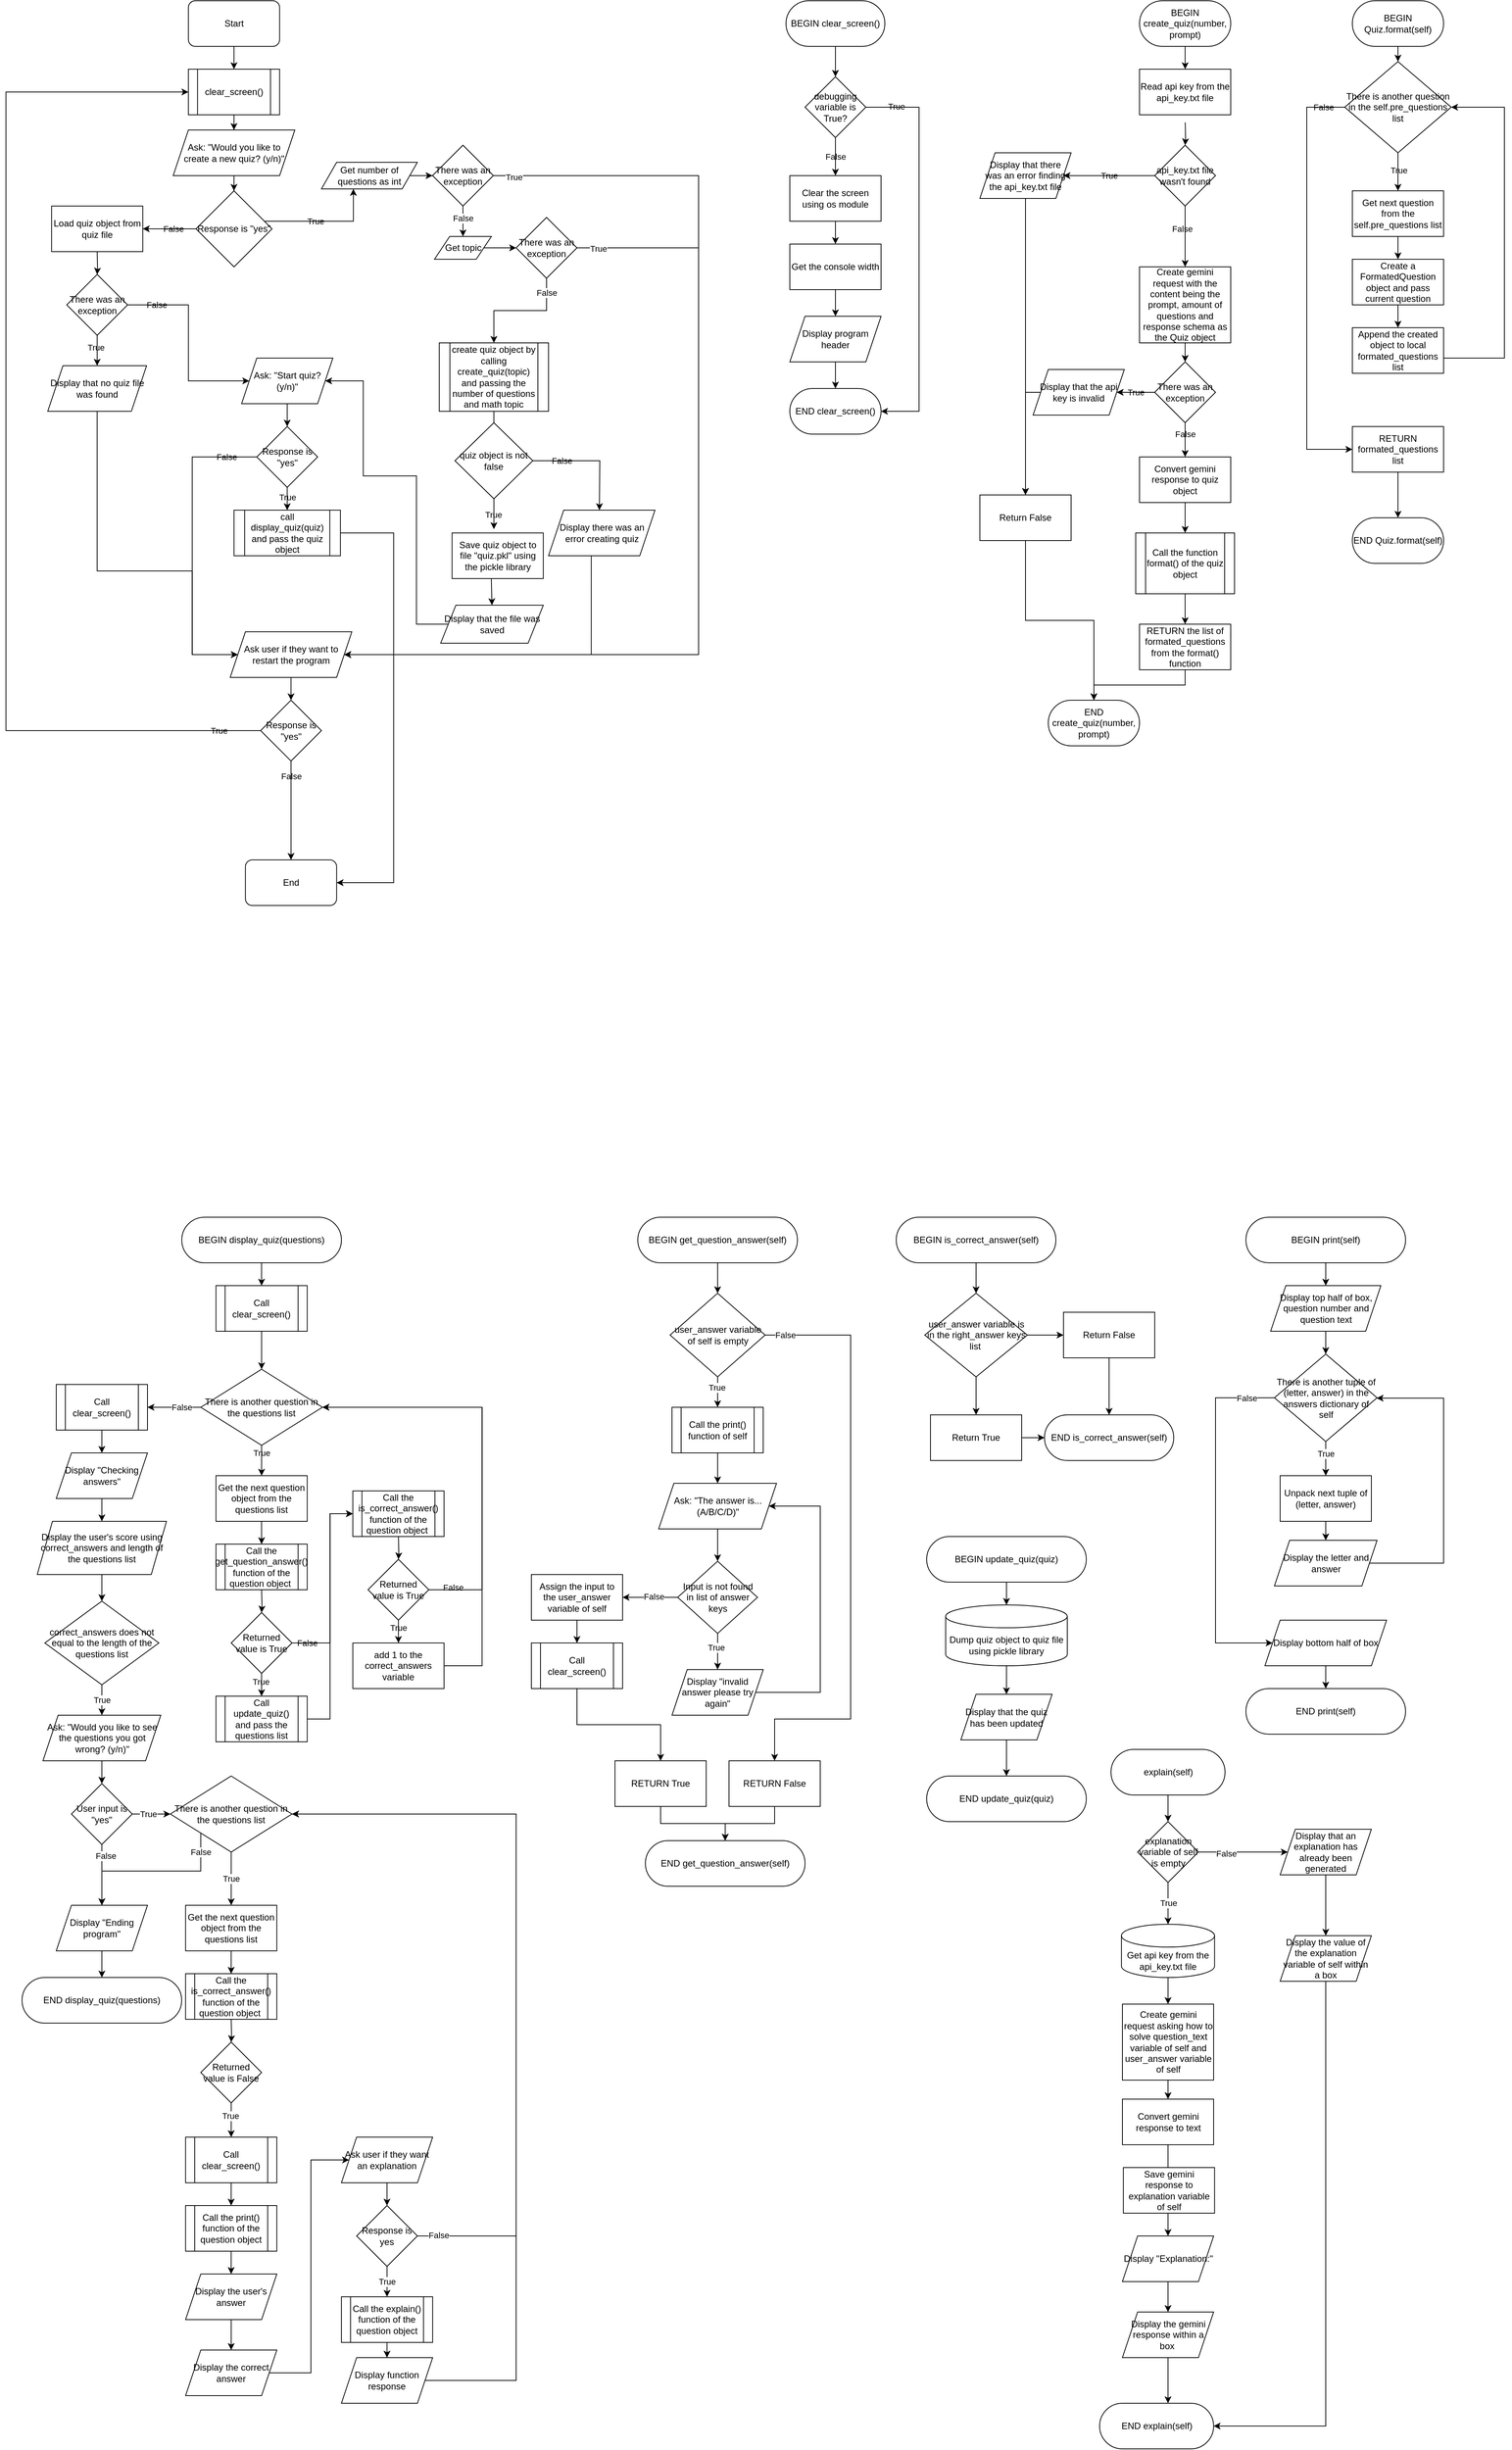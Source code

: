 <mxfile version="26.2.14">
  <diagram name="Page-1" id="ceasmn53cf6w5XKabNw4">
    <mxGraphModel dx="3949" dy="2260" grid="1" gridSize="10" guides="1" tooltips="1" connect="1" arrows="1" fold="1" page="1" pageScale="1" pageWidth="2336" pageHeight="1654" background="#ffffff" math="0" shadow="0">
      <root>
        <mxCell id="0" />
        <mxCell id="1" parent="0" />
        <mxCell id="5EhukW0RqnBsrfUFgMam-5" style="edgeStyle=orthogonalEdgeStyle;rounded=0;orthogonalLoop=1;jettySize=auto;html=1;labelBackgroundColor=none;fontColor=default;" parent="1" source="5EhukW0RqnBsrfUFgMam-1" target="5EhukW0RqnBsrfUFgMam-4" edge="1">
          <mxGeometry relative="1" as="geometry" />
        </mxCell>
        <mxCell id="5EhukW0RqnBsrfUFgMam-1" value="Start" style="rounded=1;whiteSpace=wrap;html=1;labelBackgroundColor=none;" parent="1" vertex="1">
          <mxGeometry x="408.83" y="80" width="120" height="60" as="geometry" />
        </mxCell>
        <mxCell id="5EhukW0RqnBsrfUFgMam-7" style="edgeStyle=orthogonalEdgeStyle;rounded=0;orthogonalLoop=1;jettySize=auto;html=1;labelBackgroundColor=none;fontColor=default;" parent="1" source="5EhukW0RqnBsrfUFgMam-9" target="5EhukW0RqnBsrfUFgMam-6" edge="1">
          <mxGeometry relative="1" as="geometry" />
        </mxCell>
        <mxCell id="5EhukW0RqnBsrfUFgMam-4" value="clear_screen()" style="shape=process;whiteSpace=wrap;html=1;backgroundOutline=1;labelBackgroundColor=none;" parent="1" vertex="1">
          <mxGeometry x="408.83" y="170" width="120" height="60" as="geometry" />
        </mxCell>
        <mxCell id="5EhukW0RqnBsrfUFgMam-20" value="False" style="edgeStyle=orthogonalEdgeStyle;rounded=0;orthogonalLoop=1;jettySize=auto;html=1;labelBackgroundColor=none;fontColor=default;" parent="1" source="5EhukW0RqnBsrfUFgMam-6" edge="1">
          <mxGeometry x="-0.143" relative="1" as="geometry">
            <mxPoint x="348.83" y="380" as="targetPoint" />
            <mxPoint as="offset" />
          </mxGeometry>
        </mxCell>
        <mxCell id="5EhukW0RqnBsrfUFgMam-6" value="Response is &quot;yes&quot;" style="rhombus;whiteSpace=wrap;html=1;labelBackgroundColor=none;" parent="1" vertex="1">
          <mxGeometry x="418.83" y="330" width="100" height="100" as="geometry" />
        </mxCell>
        <mxCell id="5EhukW0RqnBsrfUFgMam-8" value="" style="edgeStyle=orthogonalEdgeStyle;rounded=0;orthogonalLoop=1;jettySize=auto;html=1;labelBackgroundColor=none;fontColor=default;" parent="1" source="5EhukW0RqnBsrfUFgMam-4" target="5EhukW0RqnBsrfUFgMam-9" edge="1">
          <mxGeometry relative="1" as="geometry">
            <mxPoint x="468.83" y="230" as="sourcePoint" />
            <mxPoint x="468.83" y="330" as="targetPoint" />
          </mxGeometry>
        </mxCell>
        <mxCell id="5EhukW0RqnBsrfUFgMam-9" value="Ask: &quot;Would you like to create a new quiz? (y/n)&quot;" style="shape=parallelogram;perimeter=parallelogramPerimeter;whiteSpace=wrap;html=1;fixedSize=1;labelBackgroundColor=none;" parent="1" vertex="1">
          <mxGeometry x="388.83" y="250" width="160" height="60" as="geometry" />
        </mxCell>
        <mxCell id="5EhukW0RqnBsrfUFgMam-96" style="edgeStyle=orthogonalEdgeStyle;rounded=0;orthogonalLoop=1;jettySize=auto;html=1;labelBackgroundColor=none;fontColor=default;entryX=0.5;entryY=0;entryDx=0;entryDy=0;" parent="1" source="5EhukW0RqnBsrfUFgMam-10" target="5EhukW0RqnBsrfUFgMam-95" edge="1">
          <mxGeometry relative="1" as="geometry" />
        </mxCell>
        <mxCell id="5EhukW0RqnBsrfUFgMam-10" value="create quiz object by calling create_quiz(topic) and passing the number of questions and math topic" style="shape=process;whiteSpace=wrap;html=1;backgroundOutline=1;labelBackgroundColor=none;" parent="1" vertex="1">
          <mxGeometry x="738.83" y="530" width="143.75" height="90" as="geometry" />
        </mxCell>
        <mxCell id="5EhukW0RqnBsrfUFgMam-13" value="" style="edgeStyle=orthogonalEdgeStyle;rounded=0;orthogonalLoop=1;jettySize=auto;html=1;labelBackgroundColor=none;fontColor=default;" parent="1" source="5EhukW0RqnBsrfUFgMam-6" target="5EhukW0RqnBsrfUFgMam-12" edge="1">
          <mxGeometry relative="1" as="geometry">
            <mxPoint x="518.83" y="380" as="sourcePoint" />
            <mxPoint x="738.83" y="380" as="targetPoint" />
            <Array as="points">
              <mxPoint x="625.83" y="370" />
            </Array>
          </mxGeometry>
        </mxCell>
        <mxCell id="5EhukW0RqnBsrfUFgMam-14" value="True" style="edgeLabel;html=1;align=center;verticalAlign=middle;resizable=0;points=[];labelBackgroundColor=none;" parent="5EhukW0RqnBsrfUFgMam-13" vertex="1" connectable="0">
          <mxGeometry x="-0.285" y="1" relative="1" as="geometry">
            <mxPoint x="10" y="1" as="offset" />
          </mxGeometry>
        </mxCell>
        <mxCell id="5EhukW0RqnBsrfUFgMam-312" value="" style="edgeStyle=orthogonalEdgeStyle;rounded=0;orthogonalLoop=1;jettySize=auto;html=1;" parent="1" source="5EhukW0RqnBsrfUFgMam-12" target="5EhukW0RqnBsrfUFgMam-311" edge="1">
          <mxGeometry relative="1" as="geometry" />
        </mxCell>
        <mxCell id="5EhukW0RqnBsrfUFgMam-12" value="Get number of questions as int" style="shape=parallelogram;perimeter=parallelogramPerimeter;whiteSpace=wrap;html=1;fixedSize=1;labelBackgroundColor=none;" parent="1" vertex="1">
          <mxGeometry x="583.83" y="292.5" width="126.17" height="35" as="geometry" />
        </mxCell>
        <mxCell id="5EhukW0RqnBsrfUFgMam-18" value="" style="edgeStyle=orthogonalEdgeStyle;rounded=0;orthogonalLoop=1;jettySize=auto;html=1;labelBackgroundColor=none;fontColor=default;" parent="1" target="5EhukW0RqnBsrfUFgMam-17" edge="1">
          <mxGeometry relative="1" as="geometry">
            <mxPoint x="806.95" y="820" as="sourcePoint" />
          </mxGeometry>
        </mxCell>
        <mxCell id="5EhukW0RqnBsrfUFgMam-40" style="edgeStyle=orthogonalEdgeStyle;rounded=0;orthogonalLoop=1;jettySize=auto;html=1;labelBackgroundColor=none;fontColor=default;" parent="1" source="5EhukW0RqnBsrfUFgMam-17" target="5EhukW0RqnBsrfUFgMam-39" edge="1">
          <mxGeometry relative="1" as="geometry">
            <Array as="points">
              <mxPoint x="708.83" y="900" />
              <mxPoint x="708.83" y="705" />
              <mxPoint x="638.83" y="705" />
              <mxPoint x="638.83" y="580" />
            </Array>
          </mxGeometry>
        </mxCell>
        <mxCell id="5EhukW0RqnBsrfUFgMam-17" value="Display that the file was saved" style="shape=parallelogram;perimeter=parallelogramPerimeter;whiteSpace=wrap;html=1;fixedSize=1;labelBackgroundColor=none;" parent="1" vertex="1">
          <mxGeometry x="740.7" y="875" width="135" height="50" as="geometry" />
        </mxCell>
        <mxCell id="5EhukW0RqnBsrfUFgMam-22" value="" style="edgeStyle=orthogonalEdgeStyle;rounded=0;orthogonalLoop=1;jettySize=auto;html=1;labelBackgroundColor=none;fontColor=default;" parent="1" target="5EhukW0RqnBsrfUFgMam-21" edge="1">
          <mxGeometry relative="1" as="geometry">
            <mxPoint x="288.83" y="410" as="sourcePoint" />
          </mxGeometry>
        </mxCell>
        <mxCell id="5EhukW0RqnBsrfUFgMam-26" value="" style="edgeStyle=orthogonalEdgeStyle;rounded=0;orthogonalLoop=1;jettySize=auto;html=1;labelBackgroundColor=none;fontColor=default;" parent="1" source="5EhukW0RqnBsrfUFgMam-21" target="5EhukW0RqnBsrfUFgMam-25" edge="1">
          <mxGeometry relative="1" as="geometry" />
        </mxCell>
        <mxCell id="5EhukW0RqnBsrfUFgMam-28" value="True" style="edgeLabel;html=1;align=center;verticalAlign=middle;resizable=0;points=[];labelBackgroundColor=none;" parent="5EhukW0RqnBsrfUFgMam-26" vertex="1" connectable="0">
          <mxGeometry x="-0.192" y="-2" relative="1" as="geometry">
            <mxPoint as="offset" />
          </mxGeometry>
        </mxCell>
        <mxCell id="5EhukW0RqnBsrfUFgMam-42" style="edgeStyle=orthogonalEdgeStyle;rounded=0;orthogonalLoop=1;jettySize=auto;html=1;labelBackgroundColor=none;fontColor=default;" parent="1" source="5EhukW0RqnBsrfUFgMam-21" target="5EhukW0RqnBsrfUFgMam-39" edge="1">
          <mxGeometry relative="1" as="geometry">
            <Array as="points">
              <mxPoint x="408.83" y="480" />
              <mxPoint x="408.83" y="580" />
            </Array>
          </mxGeometry>
        </mxCell>
        <mxCell id="5EhukW0RqnBsrfUFgMam-43" value="False" style="edgeLabel;html=1;align=center;verticalAlign=middle;resizable=0;points=[];labelBackgroundColor=none;" parent="5EhukW0RqnBsrfUFgMam-42" vertex="1" connectable="0">
          <mxGeometry x="-0.713" y="-4" relative="1" as="geometry">
            <mxPoint y="-4" as="offset" />
          </mxGeometry>
        </mxCell>
        <mxCell id="5EhukW0RqnBsrfUFgMam-21" value="There was an exception" style="rhombus;whiteSpace=wrap;html=1;labelBackgroundColor=none;" parent="1" vertex="1">
          <mxGeometry x="248.83" y="440" width="80" height="80" as="geometry" />
        </mxCell>
        <mxCell id="5EhukW0RqnBsrfUFgMam-31" value="" style="edgeStyle=orthogonalEdgeStyle;rounded=0;orthogonalLoop=1;jettySize=auto;html=1;labelBackgroundColor=none;fontColor=default;" parent="1" source="5EhukW0RqnBsrfUFgMam-25" target="5EhukW0RqnBsrfUFgMam-30" edge="1">
          <mxGeometry relative="1" as="geometry">
            <Array as="points">
              <mxPoint x="288.83" y="830" />
              <mxPoint x="413.83" y="830" />
            </Array>
          </mxGeometry>
        </mxCell>
        <mxCell id="5EhukW0RqnBsrfUFgMam-25" value="Display that no quiz file was found" style="shape=parallelogram;perimeter=parallelogramPerimeter;whiteSpace=wrap;html=1;fixedSize=1;labelBackgroundColor=none;" parent="1" vertex="1">
          <mxGeometry x="223.83" y="560" width="130" height="60" as="geometry" />
        </mxCell>
        <mxCell id="5EhukW0RqnBsrfUFgMam-33" value="" style="edgeStyle=orthogonalEdgeStyle;rounded=0;orthogonalLoop=1;jettySize=auto;html=1;labelBackgroundColor=none;fontColor=default;" parent="1" source="5EhukW0RqnBsrfUFgMam-30" target="5EhukW0RqnBsrfUFgMam-32" edge="1">
          <mxGeometry relative="1" as="geometry" />
        </mxCell>
        <mxCell id="5EhukW0RqnBsrfUFgMam-30" value="Ask user if they want to restart the program" style="shape=parallelogram;perimeter=parallelogramPerimeter;whiteSpace=wrap;html=1;fixedSize=1;labelBackgroundColor=none;" parent="1" vertex="1">
          <mxGeometry x="463.83" y="910" width="160" height="60" as="geometry" />
        </mxCell>
        <mxCell id="5EhukW0RqnBsrfUFgMam-34" style="edgeStyle=orthogonalEdgeStyle;rounded=0;orthogonalLoop=1;jettySize=auto;html=1;labelBackgroundColor=none;fontColor=default;" parent="1" source="5EhukW0RqnBsrfUFgMam-32" target="5EhukW0RqnBsrfUFgMam-4" edge="1">
          <mxGeometry relative="1" as="geometry">
            <Array as="points">
              <mxPoint x="168.83" y="1040" />
              <mxPoint x="168.83" y="200" />
            </Array>
          </mxGeometry>
        </mxCell>
        <mxCell id="5EhukW0RqnBsrfUFgMam-35" value="True" style="edgeLabel;html=1;align=center;verticalAlign=middle;resizable=0;points=[];labelBackgroundColor=none;" parent="5EhukW0RqnBsrfUFgMam-34" vertex="1" connectable="0">
          <mxGeometry x="-0.922" y="2" relative="1" as="geometry">
            <mxPoint y="-2" as="offset" />
          </mxGeometry>
        </mxCell>
        <mxCell id="5EhukW0RqnBsrfUFgMam-37" style="edgeStyle=orthogonalEdgeStyle;rounded=0;orthogonalLoop=1;jettySize=auto;html=1;labelBackgroundColor=none;fontColor=default;" parent="1" source="5EhukW0RqnBsrfUFgMam-32" target="5EhukW0RqnBsrfUFgMam-36" edge="1">
          <mxGeometry relative="1" as="geometry" />
        </mxCell>
        <mxCell id="5EhukW0RqnBsrfUFgMam-38" value="False" style="edgeLabel;html=1;align=center;verticalAlign=middle;resizable=0;points=[];labelBackgroundColor=none;" parent="5EhukW0RqnBsrfUFgMam-37" vertex="1" connectable="0">
          <mxGeometry x="-0.761" y="2" relative="1" as="geometry">
            <mxPoint x="-2" y="4" as="offset" />
          </mxGeometry>
        </mxCell>
        <mxCell id="5EhukW0RqnBsrfUFgMam-32" value="Response is &quot;yes&quot;" style="rhombus;whiteSpace=wrap;html=1;labelBackgroundColor=none;" parent="1" vertex="1">
          <mxGeometry x="503.83" y="1000" width="80" height="80" as="geometry" />
        </mxCell>
        <mxCell id="5EhukW0RqnBsrfUFgMam-36" value="End" style="rounded=1;whiteSpace=wrap;html=1;labelBackgroundColor=none;" parent="1" vertex="1">
          <mxGeometry x="483.83" y="1210" width="120" height="60" as="geometry" />
        </mxCell>
        <mxCell id="5EhukW0RqnBsrfUFgMam-45" value="" style="edgeStyle=orthogonalEdgeStyle;rounded=0;orthogonalLoop=1;jettySize=auto;html=1;labelBackgroundColor=none;fontColor=default;" parent="1" source="5EhukW0RqnBsrfUFgMam-39" target="5EhukW0RqnBsrfUFgMam-44" edge="1">
          <mxGeometry relative="1" as="geometry" />
        </mxCell>
        <mxCell id="5EhukW0RqnBsrfUFgMam-39" value="Ask: &quot;Start quiz? (y/n)&quot;" style="shape=parallelogram;perimeter=parallelogramPerimeter;whiteSpace=wrap;html=1;fixedSize=1;labelBackgroundColor=none;" parent="1" vertex="1">
          <mxGeometry x="478.83" y="550" width="120" height="60" as="geometry" />
        </mxCell>
        <mxCell id="5EhukW0RqnBsrfUFgMam-46" style="edgeStyle=orthogonalEdgeStyle;rounded=0;orthogonalLoop=1;jettySize=auto;html=1;labelBackgroundColor=none;fontColor=default;" parent="1" source="5EhukW0RqnBsrfUFgMam-44" target="5EhukW0RqnBsrfUFgMam-30" edge="1">
          <mxGeometry relative="1" as="geometry">
            <Array as="points">
              <mxPoint x="413.83" y="680" />
            </Array>
          </mxGeometry>
        </mxCell>
        <mxCell id="5EhukW0RqnBsrfUFgMam-47" value="False" style="edgeLabel;html=1;align=center;verticalAlign=middle;resizable=0;points=[];labelBackgroundColor=none;" parent="5EhukW0RqnBsrfUFgMam-46" vertex="1" connectable="0">
          <mxGeometry x="-0.581" y="-3" relative="1" as="geometry">
            <mxPoint x="48" as="offset" />
          </mxGeometry>
        </mxCell>
        <mxCell id="5EhukW0RqnBsrfUFgMam-49" value="" style="edgeStyle=orthogonalEdgeStyle;rounded=0;orthogonalLoop=1;jettySize=auto;html=1;labelBackgroundColor=none;fontColor=default;" parent="1" source="5EhukW0RqnBsrfUFgMam-44" target="5EhukW0RqnBsrfUFgMam-48" edge="1">
          <mxGeometry relative="1" as="geometry" />
        </mxCell>
        <mxCell id="5EhukW0RqnBsrfUFgMam-51" value="True" style="edgeLabel;html=1;align=center;verticalAlign=middle;resizable=0;points=[];labelBackgroundColor=none;" parent="5EhukW0RqnBsrfUFgMam-49" vertex="1" connectable="0">
          <mxGeometry x="0.322" relative="1" as="geometry">
            <mxPoint as="offset" />
          </mxGeometry>
        </mxCell>
        <mxCell id="5EhukW0RqnBsrfUFgMam-44" value="Response is &quot;yes&quot;" style="rhombus;whiteSpace=wrap;html=1;labelBackgroundColor=none;" parent="1" vertex="1">
          <mxGeometry x="498.83" y="640" width="80" height="80" as="geometry" />
        </mxCell>
        <mxCell id="5EhukW0RqnBsrfUFgMam-52" style="edgeStyle=orthogonalEdgeStyle;rounded=0;orthogonalLoop=1;jettySize=auto;html=1;labelBackgroundColor=none;fontColor=default;" parent="1" source="5EhukW0RqnBsrfUFgMam-48" target="5EhukW0RqnBsrfUFgMam-36" edge="1">
          <mxGeometry relative="1" as="geometry">
            <Array as="points">
              <mxPoint x="678.83" y="780" />
              <mxPoint x="678.83" y="1240" />
            </Array>
          </mxGeometry>
        </mxCell>
        <mxCell id="5EhukW0RqnBsrfUFgMam-48" value="call display_quiz(quiz) and pass the quiz object" style="shape=process;whiteSpace=wrap;html=1;backgroundOutline=1;labelBackgroundColor=none;" parent="1" vertex="1">
          <mxGeometry x="468.83" y="750" width="140" height="60" as="geometry" />
        </mxCell>
        <mxCell id="5EhukW0RqnBsrfUFgMam-62" style="edgeStyle=orthogonalEdgeStyle;rounded=0;orthogonalLoop=1;jettySize=auto;html=1;labelBackgroundColor=none;fontColor=default;" parent="1" source="5EhukW0RqnBsrfUFgMam-55" target="5EhukW0RqnBsrfUFgMam-61" edge="1">
          <mxGeometry relative="1" as="geometry" />
        </mxCell>
        <mxCell id="5EhukW0RqnBsrfUFgMam-55" value="BEGIN clear_screen()" style="rounded=1;whiteSpace=wrap;html=1;labelBackgroundColor=none;arcSize=50;" parent="1" vertex="1">
          <mxGeometry x="1195" y="80" width="130" height="60" as="geometry" />
        </mxCell>
        <mxCell id="5EhukW0RqnBsrfUFgMam-66" value="False" style="edgeStyle=orthogonalEdgeStyle;rounded=0;orthogonalLoop=1;jettySize=auto;html=1;labelBackgroundColor=none;fontColor=default;" parent="1" source="5EhukW0RqnBsrfUFgMam-61" target="5EhukW0RqnBsrfUFgMam-65" edge="1">
          <mxGeometry relative="1" as="geometry" />
        </mxCell>
        <mxCell id="5EhukW0RqnBsrfUFgMam-75" style="edgeStyle=orthogonalEdgeStyle;rounded=0;orthogonalLoop=1;jettySize=auto;html=1;labelBackgroundColor=none;fontColor=default;" parent="1" source="5EhukW0RqnBsrfUFgMam-61" edge="1">
          <mxGeometry relative="1" as="geometry">
            <Array as="points">
              <mxPoint x="1370" y="220" />
              <mxPoint x="1370" y="620" />
            </Array>
            <mxPoint x="1320.0" y="620.0" as="targetPoint" />
          </mxGeometry>
        </mxCell>
        <mxCell id="5EhukW0RqnBsrfUFgMam-76" value="True" style="edgeLabel;html=1;align=center;verticalAlign=middle;resizable=0;points=[];labelBackgroundColor=none;" parent="5EhukW0RqnBsrfUFgMam-75" vertex="1" connectable="0">
          <mxGeometry x="-0.849" y="1" relative="1" as="geometry">
            <mxPoint as="offset" />
          </mxGeometry>
        </mxCell>
        <mxCell id="5EhukW0RqnBsrfUFgMam-61" value="debugging variable is True?" style="rhombus;whiteSpace=wrap;html=1;labelBackgroundColor=none;" parent="1" vertex="1">
          <mxGeometry x="1220" y="180" width="80" height="80" as="geometry" />
        </mxCell>
        <mxCell id="5EhukW0RqnBsrfUFgMam-70" value="" style="edgeStyle=orthogonalEdgeStyle;rounded=0;orthogonalLoop=1;jettySize=auto;html=1;labelBackgroundColor=none;fontColor=default;" parent="1" source="5EhukW0RqnBsrfUFgMam-65" target="5EhukW0RqnBsrfUFgMam-69" edge="1">
          <mxGeometry relative="1" as="geometry" />
        </mxCell>
        <mxCell id="5EhukW0RqnBsrfUFgMam-65" value="Clear the screen using os module" style="whiteSpace=wrap;html=1;labelBackgroundColor=none;" parent="1" vertex="1">
          <mxGeometry x="1200" y="310" width="120" height="60" as="geometry" />
        </mxCell>
        <mxCell id="5EhukW0RqnBsrfUFgMam-72" value="" style="edgeStyle=orthogonalEdgeStyle;rounded=0;orthogonalLoop=1;jettySize=auto;html=1;labelBackgroundColor=none;fontColor=default;" parent="1" source="5EhukW0RqnBsrfUFgMam-69" target="5EhukW0RqnBsrfUFgMam-71" edge="1">
          <mxGeometry relative="1" as="geometry" />
        </mxCell>
        <mxCell id="5EhukW0RqnBsrfUFgMam-69" value="Get the console width" style="whiteSpace=wrap;html=1;labelBackgroundColor=none;" parent="1" vertex="1">
          <mxGeometry x="1200" y="400" width="120" height="60" as="geometry" />
        </mxCell>
        <mxCell id="5EhukW0RqnBsrfUFgMam-74" value="" style="edgeStyle=orthogonalEdgeStyle;rounded=0;orthogonalLoop=1;jettySize=auto;html=1;labelBackgroundColor=none;fontColor=default;" parent="1" source="5EhukW0RqnBsrfUFgMam-71" edge="1">
          <mxGeometry relative="1" as="geometry">
            <mxPoint x="1260.0" y="590.0" as="targetPoint" />
          </mxGeometry>
        </mxCell>
        <mxCell id="5EhukW0RqnBsrfUFgMam-71" value="Display program header" style="shape=parallelogram;perimeter=parallelogramPerimeter;whiteSpace=wrap;html=1;fixedSize=1;labelBackgroundColor=none;" parent="1" vertex="1">
          <mxGeometry x="1200" y="495" width="120" height="60" as="geometry" />
        </mxCell>
        <mxCell id="5EhukW0RqnBsrfUFgMam-86" style="edgeStyle=orthogonalEdgeStyle;rounded=0;orthogonalLoop=1;jettySize=auto;html=1;labelBackgroundColor=none;fontColor=default;" parent="1" source="5EhukW0RqnBsrfUFgMam-82" edge="1">
          <mxGeometry relative="1" as="geometry">
            <mxPoint x="1720.1" y="170" as="targetPoint" />
          </mxGeometry>
        </mxCell>
        <mxCell id="5EhukW0RqnBsrfUFgMam-82" value="BEGIN create_quiz(number, prompt)" style="rounded=1;whiteSpace=wrap;html=1;labelBackgroundColor=none;arcSize=50;" parent="1" vertex="1">
          <mxGeometry x="1660" y="80" width="120" height="60" as="geometry" />
        </mxCell>
        <mxCell id="5EhukW0RqnBsrfUFgMam-88" value="" style="edgeStyle=orthogonalEdgeStyle;rounded=0;orthogonalLoop=1;jettySize=auto;html=1;labelBackgroundColor=none;fontColor=default;" parent="1" target="5EhukW0RqnBsrfUFgMam-87" edge="1">
          <mxGeometry relative="1" as="geometry">
            <mxPoint x="1720.1" y="240" as="sourcePoint" />
          </mxGeometry>
        </mxCell>
        <mxCell id="5EhukW0RqnBsrfUFgMam-90" value="" style="edgeStyle=orthogonalEdgeStyle;rounded=0;orthogonalLoop=1;jettySize=auto;html=1;labelBackgroundColor=none;fontColor=default;" parent="1" source="5EhukW0RqnBsrfUFgMam-87" target="5EhukW0RqnBsrfUFgMam-89" edge="1">
          <mxGeometry relative="1" as="geometry" />
        </mxCell>
        <mxCell id="5EhukW0RqnBsrfUFgMam-91" value="True" style="edgeLabel;html=1;align=center;verticalAlign=middle;resizable=0;points=[];labelBackgroundColor=none;" parent="5EhukW0RqnBsrfUFgMam-90" vertex="1" connectable="0">
          <mxGeometry relative="1" as="geometry">
            <mxPoint as="offset" />
          </mxGeometry>
        </mxCell>
        <mxCell id="5EhukW0RqnBsrfUFgMam-93" value="" style="edgeStyle=orthogonalEdgeStyle;rounded=0;orthogonalLoop=1;jettySize=auto;html=1;labelBackgroundColor=none;fontColor=default;" parent="1" source="5EhukW0RqnBsrfUFgMam-87" target="5EhukW0RqnBsrfUFgMam-92" edge="1">
          <mxGeometry relative="1" as="geometry" />
        </mxCell>
        <mxCell id="5EhukW0RqnBsrfUFgMam-94" value="False" style="edgeLabel;html=1;align=center;verticalAlign=middle;resizable=0;points=[];labelBackgroundColor=none;" parent="5EhukW0RqnBsrfUFgMam-93" vertex="1" connectable="0">
          <mxGeometry x="-0.25" y="-4" relative="1" as="geometry">
            <mxPoint as="offset" />
          </mxGeometry>
        </mxCell>
        <mxCell id="5EhukW0RqnBsrfUFgMam-87" value="api_key.txt file wasn&#39;t found" style="rhombus;whiteSpace=wrap;html=1;labelBackgroundColor=none;" parent="1" vertex="1">
          <mxGeometry x="1680" y="270" width="80" height="80" as="geometry" />
        </mxCell>
        <mxCell id="5EhukW0RqnBsrfUFgMam-108" style="edgeStyle=orthogonalEdgeStyle;rounded=0;orthogonalLoop=1;jettySize=auto;html=1;labelBackgroundColor=none;fontColor=default;" parent="1" source="5EhukW0RqnBsrfUFgMam-89" edge="1">
          <mxGeometry relative="1" as="geometry">
            <mxPoint x="1510" y="730" as="targetPoint" />
          </mxGeometry>
        </mxCell>
        <mxCell id="5EhukW0RqnBsrfUFgMam-89" value="Display that there was an error finding the api_key.txt file" style="shape=parallelogram;perimeter=parallelogramPerimeter;whiteSpace=wrap;html=1;fixedSize=1;labelBackgroundColor=none;" parent="1" vertex="1">
          <mxGeometry x="1450" y="280" width="120" height="60" as="geometry" />
        </mxCell>
        <mxCell id="5EhukW0RqnBsrfUFgMam-113" style="edgeStyle=orthogonalEdgeStyle;rounded=0;orthogonalLoop=1;jettySize=auto;html=1;labelBackgroundColor=none;fontColor=default;" parent="1" source="5EhukW0RqnBsrfUFgMam-118" target="5EhukW0RqnBsrfUFgMam-112" edge="1">
          <mxGeometry relative="1" as="geometry" />
        </mxCell>
        <mxCell id="5EhukW0RqnBsrfUFgMam-122" value="False" style="edgeLabel;html=1;align=center;verticalAlign=middle;resizable=0;points=[];labelBackgroundColor=none;" parent="5EhukW0RqnBsrfUFgMam-113" vertex="1" connectable="0">
          <mxGeometry x="-0.422" y="3" relative="1" as="geometry">
            <mxPoint x="-3" y="2" as="offset" />
          </mxGeometry>
        </mxCell>
        <mxCell id="5EhukW0RqnBsrfUFgMam-92" value="Create gemini request with the content being the prompt, amount of questions and response schema as the Quiz object" style="whiteSpace=wrap;html=1;labelBackgroundColor=none;" parent="1" vertex="1">
          <mxGeometry x="1660" y="430" width="120" height="100" as="geometry" />
        </mxCell>
        <mxCell id="5EhukW0RqnBsrfUFgMam-97" style="edgeStyle=orthogonalEdgeStyle;rounded=0;orthogonalLoop=1;jettySize=auto;html=1;labelBackgroundColor=none;fontColor=default;" parent="1" source="5EhukW0RqnBsrfUFgMam-95" edge="1">
          <mxGeometry relative="1" as="geometry">
            <mxPoint x="810.7" y="775.0" as="targetPoint" />
          </mxGeometry>
        </mxCell>
        <mxCell id="5EhukW0RqnBsrfUFgMam-98" value="True" style="edgeLabel;html=1;align=center;verticalAlign=middle;resizable=0;points=[];labelBackgroundColor=none;" parent="5EhukW0RqnBsrfUFgMam-97" vertex="1" connectable="0">
          <mxGeometry x="0.05" y="-1" relative="1" as="geometry">
            <mxPoint as="offset" />
          </mxGeometry>
        </mxCell>
        <mxCell id="5EhukW0RqnBsrfUFgMam-95" value="quiz object is not false" style="rhombus;whiteSpace=wrap;html=1;labelBackgroundColor=none;" parent="1" vertex="1">
          <mxGeometry x="759.45" y="635" width="102.5" height="100" as="geometry" />
        </mxCell>
        <mxCell id="5EhukW0RqnBsrfUFgMam-102" value="" style="edgeStyle=orthogonalEdgeStyle;rounded=0;orthogonalLoop=1;jettySize=auto;html=1;labelBackgroundColor=none;fontColor=default;" parent="1" source="5EhukW0RqnBsrfUFgMam-95" edge="1">
          <mxGeometry relative="1" as="geometry">
            <mxPoint x="862.45" y="685" as="sourcePoint" />
            <mxPoint x="949.497" y="750" as="targetPoint" />
            <Array as="points" />
          </mxGeometry>
        </mxCell>
        <mxCell id="5EhukW0RqnBsrfUFgMam-103" value="False" style="edgeLabel;html=1;align=center;verticalAlign=middle;resizable=0;points=[];labelBackgroundColor=none;" parent="5EhukW0RqnBsrfUFgMam-102" vertex="1" connectable="0">
          <mxGeometry x="-0.919" y="1" relative="1" as="geometry">
            <mxPoint x="32" y="1" as="offset" />
          </mxGeometry>
        </mxCell>
        <mxCell id="5EhukW0RqnBsrfUFgMam-104" style="edgeStyle=orthogonalEdgeStyle;rounded=0;orthogonalLoop=1;jettySize=auto;html=1;labelBackgroundColor=none;fontColor=default;" parent="1" target="5EhukW0RqnBsrfUFgMam-30" edge="1">
          <mxGeometry relative="1" as="geometry">
            <mxPoint x="938.83" y="810" as="sourcePoint" />
            <Array as="points">
              <mxPoint x="938.83" y="940" />
            </Array>
          </mxGeometry>
        </mxCell>
        <mxCell id="5EhukW0RqnBsrfUFgMam-101" value="Display there was an error creating quiz" style="shape=parallelogram;perimeter=parallelogramPerimeter;whiteSpace=wrap;html=1;fixedSize=1;labelBackgroundColor=none;" parent="1" vertex="1">
          <mxGeometry x="882.58" y="750" width="140" height="60" as="geometry" />
        </mxCell>
        <mxCell id="5EhukW0RqnBsrfUFgMam-116" value="" style="edgeStyle=orthogonalEdgeStyle;rounded=0;orthogonalLoop=1;jettySize=auto;html=1;labelBackgroundColor=none;fontColor=default;" parent="1" source="5EhukW0RqnBsrfUFgMam-111" edge="1">
          <mxGeometry relative="1" as="geometry">
            <mxPoint x="1720" y="900" as="targetPoint" />
          </mxGeometry>
        </mxCell>
        <mxCell id="5EhukW0RqnBsrfUFgMam-111" value="Call the function format() of the quiz object" style="shape=process;whiteSpace=wrap;html=1;backgroundOutline=1;labelBackgroundColor=none;" parent="1" vertex="1">
          <mxGeometry x="1655" y="780" width="130" height="80" as="geometry" />
        </mxCell>
        <mxCell id="5EhukW0RqnBsrfUFgMam-114" style="edgeStyle=orthogonalEdgeStyle;rounded=0;orthogonalLoop=1;jettySize=auto;html=1;labelBackgroundColor=none;fontColor=default;" parent="1" source="5EhukW0RqnBsrfUFgMam-112" target="5EhukW0RqnBsrfUFgMam-111" edge="1">
          <mxGeometry relative="1" as="geometry" />
        </mxCell>
        <mxCell id="5EhukW0RqnBsrfUFgMam-112" value="Convert gemini response to quiz object" style="rounded=0;whiteSpace=wrap;html=1;labelBackgroundColor=none;" parent="1" vertex="1">
          <mxGeometry x="1660" y="680" width="120" height="60" as="geometry" />
        </mxCell>
        <mxCell id="5EhukW0RqnBsrfUFgMam-129" style="edgeStyle=orthogonalEdgeStyle;rounded=0;orthogonalLoop=1;jettySize=auto;html=1;labelBackgroundColor=none;fontColor=default;" parent="1" source="5EhukW0RqnBsrfUFgMam-132" target="5EhukW0RqnBsrfUFgMam-128" edge="1">
          <mxGeometry relative="1" as="geometry" />
        </mxCell>
        <mxCell id="5EhukW0RqnBsrfUFgMam-134" value="True" style="edgeLabel;html=1;align=center;verticalAlign=middle;resizable=0;points=[];labelBackgroundColor=none;" parent="5EhukW0RqnBsrfUFgMam-129" vertex="1" connectable="0">
          <mxGeometry x="-0.08" y="1" relative="1" as="geometry">
            <mxPoint as="offset" />
          </mxGeometry>
        </mxCell>
        <mxCell id="5EhukW0RqnBsrfUFgMam-117" value="BEGIN Quiz.format(self)" style="rounded=1;whiteSpace=wrap;html=1;labelBackgroundColor=none;arcSize=50;" parent="1" vertex="1">
          <mxGeometry x="1940" y="80" width="120" height="60" as="geometry" />
        </mxCell>
        <mxCell id="5EhukW0RqnBsrfUFgMam-119" value="" style="edgeStyle=orthogonalEdgeStyle;rounded=0;orthogonalLoop=1;jettySize=auto;html=1;labelBackgroundColor=none;fontColor=default;" parent="1" source="5EhukW0RqnBsrfUFgMam-92" target="5EhukW0RqnBsrfUFgMam-118" edge="1">
          <mxGeometry relative="1" as="geometry">
            <mxPoint x="1720" y="530" as="sourcePoint" />
            <mxPoint x="1720" y="680" as="targetPoint" />
          </mxGeometry>
        </mxCell>
        <mxCell id="5EhukW0RqnBsrfUFgMam-120" style="edgeStyle=orthogonalEdgeStyle;rounded=0;orthogonalLoop=1;jettySize=auto;html=1;labelBackgroundColor=none;fontColor=default;" parent="1" source="5EhukW0RqnBsrfUFgMam-123" edge="1">
          <mxGeometry relative="1" as="geometry">
            <Array as="points">
              <mxPoint x="1510" y="595" />
            </Array>
            <mxPoint x="1510" y="730" as="targetPoint" />
          </mxGeometry>
        </mxCell>
        <mxCell id="5EhukW0RqnBsrfUFgMam-118" value="There was an exception" style="rhombus;whiteSpace=wrap;html=1;labelBackgroundColor=none;" parent="1" vertex="1">
          <mxGeometry x="1680" y="555" width="80" height="80" as="geometry" />
        </mxCell>
        <mxCell id="5EhukW0RqnBsrfUFgMam-124" value="" style="edgeStyle=orthogonalEdgeStyle;rounded=0;orthogonalLoop=1;jettySize=auto;html=1;labelBackgroundColor=none;fontColor=default;" parent="1" source="5EhukW0RqnBsrfUFgMam-118" target="5EhukW0RqnBsrfUFgMam-123" edge="1">
          <mxGeometry relative="1" as="geometry">
            <mxPoint x="1680" y="595" as="sourcePoint" />
            <mxPoint x="1560" y="730" as="targetPoint" />
          </mxGeometry>
        </mxCell>
        <mxCell id="5EhukW0RqnBsrfUFgMam-125" value="True" style="edgeLabel;html=1;align=center;verticalAlign=middle;resizable=0;points=[];labelBackgroundColor=none;" parent="5EhukW0RqnBsrfUFgMam-124" vertex="1" connectable="0">
          <mxGeometry x="-0.678" y="1" relative="1" as="geometry">
            <mxPoint x="-17" y="-1" as="offset" />
          </mxGeometry>
        </mxCell>
        <mxCell id="5EhukW0RqnBsrfUFgMam-123" value="Display that the api key is invalid" style="shape=parallelogram;perimeter=parallelogramPerimeter;whiteSpace=wrap;html=1;fixedSize=1;labelBackgroundColor=none;" parent="1" vertex="1">
          <mxGeometry x="1520" y="565" width="120" height="60" as="geometry" />
        </mxCell>
        <mxCell id="5EhukW0RqnBsrfUFgMam-131" value="" style="edgeStyle=orthogonalEdgeStyle;rounded=0;orthogonalLoop=1;jettySize=auto;html=1;labelBackgroundColor=none;fontColor=default;" parent="1" source="5EhukW0RqnBsrfUFgMam-128" target="5EhukW0RqnBsrfUFgMam-130" edge="1">
          <mxGeometry relative="1" as="geometry" />
        </mxCell>
        <mxCell id="5EhukW0RqnBsrfUFgMam-128" value="Get next question from the self.pre_questions list" style="rounded=0;whiteSpace=wrap;html=1;labelBackgroundColor=none;" parent="1" vertex="1">
          <mxGeometry x="1940" y="330" width="120" height="60" as="geometry" />
        </mxCell>
        <mxCell id="5EhukW0RqnBsrfUFgMam-137" value="" style="edgeStyle=orthogonalEdgeStyle;rounded=0;orthogonalLoop=1;jettySize=auto;html=1;labelBackgroundColor=none;fontColor=default;" parent="1" source="5EhukW0RqnBsrfUFgMam-130" target="5EhukW0RqnBsrfUFgMam-136" edge="1">
          <mxGeometry relative="1" as="geometry" />
        </mxCell>
        <mxCell id="5EhukW0RqnBsrfUFgMam-130" value="Create a FormatedQuestion object and pass current question" style="whiteSpace=wrap;html=1;rounded=0;labelBackgroundColor=none;" parent="1" vertex="1">
          <mxGeometry x="1940" y="420" width="120" height="60" as="geometry" />
        </mxCell>
        <mxCell id="5EhukW0RqnBsrfUFgMam-133" value="" style="edgeStyle=orthogonalEdgeStyle;rounded=0;orthogonalLoop=1;jettySize=auto;html=1;labelBackgroundColor=none;fontColor=default;" parent="1" source="5EhukW0RqnBsrfUFgMam-117" target="5EhukW0RqnBsrfUFgMam-132" edge="1">
          <mxGeometry relative="1" as="geometry">
            <mxPoint x="2000" y="140" as="sourcePoint" />
            <mxPoint x="2000" y="265" as="targetPoint" />
          </mxGeometry>
        </mxCell>
        <mxCell id="5EhukW0RqnBsrfUFgMam-142" style="edgeStyle=orthogonalEdgeStyle;rounded=0;orthogonalLoop=1;jettySize=auto;html=1;entryX=0;entryY=0.5;entryDx=0;entryDy=0;labelBackgroundColor=none;fontColor=default;" parent="1" source="5EhukW0RqnBsrfUFgMam-132" target="5EhukW0RqnBsrfUFgMam-141" edge="1">
          <mxGeometry relative="1" as="geometry">
            <Array as="points">
              <mxPoint x="1880" y="220" />
              <mxPoint x="1880" y="670" />
            </Array>
          </mxGeometry>
        </mxCell>
        <mxCell id="5EhukW0RqnBsrfUFgMam-143" value="False" style="edgeLabel;html=1;align=center;verticalAlign=middle;resizable=0;points=[];labelBackgroundColor=none;" parent="5EhukW0RqnBsrfUFgMam-142" vertex="1" connectable="0">
          <mxGeometry x="-0.9" y="5" relative="1" as="geometry">
            <mxPoint y="-5" as="offset" />
          </mxGeometry>
        </mxCell>
        <mxCell id="5EhukW0RqnBsrfUFgMam-132" value="There is another question in the self.pre_questions list" style="rhombus;whiteSpace=wrap;html=1;labelBackgroundColor=none;" parent="1" vertex="1">
          <mxGeometry x="1930" y="160" width="140" height="120" as="geometry" />
        </mxCell>
        <mxCell id="5EhukW0RqnBsrfUFgMam-138" style="edgeStyle=orthogonalEdgeStyle;rounded=0;orthogonalLoop=1;jettySize=auto;html=1;labelBackgroundColor=none;fontColor=default;" parent="1" source="5EhukW0RqnBsrfUFgMam-136" target="5EhukW0RqnBsrfUFgMam-132" edge="1">
          <mxGeometry relative="1" as="geometry">
            <Array as="points">
              <mxPoint x="2140" y="550" />
              <mxPoint x="2140" y="220" />
            </Array>
          </mxGeometry>
        </mxCell>
        <mxCell id="5EhukW0RqnBsrfUFgMam-136" value="Append the created object to local formated_questions list" style="whiteSpace=wrap;html=1;rounded=0;labelBackgroundColor=none;" parent="1" vertex="1">
          <mxGeometry x="1940" y="510" width="120" height="60" as="geometry" />
        </mxCell>
        <mxCell id="pomaQXtchL_S_8z3-I5B-11" style="edgeStyle=orthogonalEdgeStyle;rounded=0;orthogonalLoop=1;jettySize=auto;html=1;" parent="1" source="5EhukW0RqnBsrfUFgMam-141" target="pomaQXtchL_S_8z3-I5B-10" edge="1">
          <mxGeometry relative="1" as="geometry" />
        </mxCell>
        <mxCell id="5EhukW0RqnBsrfUFgMam-141" value="RETURN formated_questions list" style="rounded=1;whiteSpace=wrap;html=1;labelBackgroundColor=none;arcSize=0;" parent="1" vertex="1">
          <mxGeometry x="1940" y="640" width="120" height="60" as="geometry" />
        </mxCell>
        <mxCell id="5EhukW0RqnBsrfUFgMam-146" style="edgeStyle=orthogonalEdgeStyle;rounded=0;orthogonalLoop=1;jettySize=auto;html=1;labelBackgroundColor=none;fontColor=default;" parent="1" source="5EhukW0RqnBsrfUFgMam-144" target="5EhukW0RqnBsrfUFgMam-145" edge="1">
          <mxGeometry relative="1" as="geometry" />
        </mxCell>
        <mxCell id="5EhukW0RqnBsrfUFgMam-144" value="BEGIN display_quiz(questions)" style="rounded=1;whiteSpace=wrap;html=1;labelBackgroundColor=none;arcSize=50;" parent="1" vertex="1">
          <mxGeometry x="400.14" y="1680" width="210" height="60" as="geometry" />
        </mxCell>
        <mxCell id="5EhukW0RqnBsrfUFgMam-148" value="" style="edgeStyle=orthogonalEdgeStyle;rounded=0;orthogonalLoop=1;jettySize=auto;html=1;labelBackgroundColor=none;fontColor=default;" parent="1" source="5EhukW0RqnBsrfUFgMam-145" target="5EhukW0RqnBsrfUFgMam-147" edge="1">
          <mxGeometry relative="1" as="geometry" />
        </mxCell>
        <mxCell id="5EhukW0RqnBsrfUFgMam-145" value="Call clear_screen()" style="shape=process;whiteSpace=wrap;html=1;backgroundOutline=1;labelBackgroundColor=none;" parent="1" vertex="1">
          <mxGeometry x="445.14" y="1770" width="120" height="60" as="geometry" />
        </mxCell>
        <mxCell id="5EhukW0RqnBsrfUFgMam-150" value="" style="edgeStyle=orthogonalEdgeStyle;rounded=0;orthogonalLoop=1;jettySize=auto;html=1;labelBackgroundColor=none;fontColor=default;" parent="1" source="5EhukW0RqnBsrfUFgMam-147" target="5EhukW0RqnBsrfUFgMam-149" edge="1">
          <mxGeometry relative="1" as="geometry" />
        </mxCell>
        <mxCell id="5EhukW0RqnBsrfUFgMam-156" value="True" style="edgeLabel;html=1;align=center;verticalAlign=middle;resizable=0;points=[];labelBackgroundColor=none;" parent="5EhukW0RqnBsrfUFgMam-150" vertex="1" connectable="0">
          <mxGeometry x="0.04" y="3" relative="1" as="geometry">
            <mxPoint x="-3" y="-11" as="offset" />
          </mxGeometry>
        </mxCell>
        <mxCell id="5EhukW0RqnBsrfUFgMam-207" style="edgeStyle=orthogonalEdgeStyle;rounded=0;orthogonalLoop=1;jettySize=auto;html=1;" parent="1" source="5EhukW0RqnBsrfUFgMam-147" target="5EhukW0RqnBsrfUFgMam-190" edge="1">
          <mxGeometry relative="1" as="geometry" />
        </mxCell>
        <mxCell id="5EhukW0RqnBsrfUFgMam-208" value="False" style="edgeLabel;html=1;align=center;verticalAlign=middle;resizable=0;points=[];" parent="5EhukW0RqnBsrfUFgMam-207" vertex="1" connectable="0">
          <mxGeometry x="-0.002" y="6" relative="1" as="geometry">
            <mxPoint x="10" y="-6" as="offset" />
          </mxGeometry>
        </mxCell>
        <mxCell id="5EhukW0RqnBsrfUFgMam-147" value="There is another question in the questions list" style="rhombus;whiteSpace=wrap;html=1;labelBackgroundColor=none;" parent="1" vertex="1">
          <mxGeometry x="425.14" y="1880" width="160" height="100" as="geometry" />
        </mxCell>
        <mxCell id="5EhukW0RqnBsrfUFgMam-161" value="" style="edgeStyle=orthogonalEdgeStyle;rounded=0;orthogonalLoop=1;jettySize=auto;html=1;labelBackgroundColor=none;fontColor=default;" parent="1" source="5EhukW0RqnBsrfUFgMam-149" edge="1">
          <mxGeometry relative="1" as="geometry">
            <mxPoint x="505.14" y="2110" as="targetPoint" />
          </mxGeometry>
        </mxCell>
        <mxCell id="5EhukW0RqnBsrfUFgMam-149" value="Get the next question object from the questions list" style="whiteSpace=wrap;html=1;labelBackgroundColor=none;" parent="1" vertex="1">
          <mxGeometry x="445.14" y="2020" width="120" height="60" as="geometry" />
        </mxCell>
        <mxCell id="5EhukW0RqnBsrfUFgMam-163" value="" style="edgeStyle=orthogonalEdgeStyle;rounded=0;orthogonalLoop=1;jettySize=auto;html=1;labelBackgroundColor=none;fontColor=default;" parent="1" target="5EhukW0RqnBsrfUFgMam-162" edge="1">
          <mxGeometry relative="1" as="geometry">
            <mxPoint x="505.14" y="2170" as="sourcePoint" />
          </mxGeometry>
        </mxCell>
        <mxCell id="5EhukW0RqnBsrfUFgMam-166" value="" style="edgeStyle=orthogonalEdgeStyle;rounded=0;orthogonalLoop=1;jettySize=auto;html=1;labelBackgroundColor=none;fontColor=default;" parent="1" source="5EhukW0RqnBsrfUFgMam-162" target="5EhukW0RqnBsrfUFgMam-165" edge="1">
          <mxGeometry relative="1" as="geometry" />
        </mxCell>
        <mxCell id="5EhukW0RqnBsrfUFgMam-167" value="True" style="edgeLabel;html=1;align=center;verticalAlign=middle;resizable=0;points=[];labelBackgroundColor=none;" parent="5EhukW0RqnBsrfUFgMam-166" vertex="1" connectable="0">
          <mxGeometry x="0.24" y="-1" relative="1" as="geometry">
            <mxPoint as="offset" />
          </mxGeometry>
        </mxCell>
        <mxCell id="5EhukW0RqnBsrfUFgMam-180" style="edgeStyle=orthogonalEdgeStyle;rounded=0;orthogonalLoop=1;jettySize=auto;html=1;labelBackgroundColor=none;fontColor=default;" parent="1" source="5EhukW0RqnBsrfUFgMam-162" target="5EhukW0RqnBsrfUFgMam-172" edge="1">
          <mxGeometry relative="1" as="geometry">
            <Array as="points">
              <mxPoint x="595.14" y="2240" />
              <mxPoint x="595.14" y="2070" />
            </Array>
          </mxGeometry>
        </mxCell>
        <mxCell id="5EhukW0RqnBsrfUFgMam-183" value="&lt;span style=&quot;color: rgb(0, 0, 0);&quot;&gt;False&lt;/span&gt;" style="edgeLabel;html=1;align=center;verticalAlign=middle;resizable=0;points=[];labelBackgroundColor=none;" parent="5EhukW0RqnBsrfUFgMam-180" vertex="1" connectable="0">
          <mxGeometry x="-0.8" y="1" relative="1" as="geometry">
            <mxPoint x="-5" y="1" as="offset" />
          </mxGeometry>
        </mxCell>
        <mxCell id="5EhukW0RqnBsrfUFgMam-162" value="Returned value is True" style="rhombus;whiteSpace=wrap;html=1;labelBackgroundColor=none;" parent="1" vertex="1">
          <mxGeometry x="465.14" y="2200" width="80" height="80" as="geometry" />
        </mxCell>
        <mxCell id="5EhukW0RqnBsrfUFgMam-164" value="Call the get_question_answer() function of the question object&amp;nbsp;" style="shape=process;whiteSpace=wrap;html=1;backgroundOutline=1;labelBackgroundColor=none;" parent="1" vertex="1">
          <mxGeometry x="445.14" y="2110" width="120" height="60" as="geometry" />
        </mxCell>
        <mxCell id="5EhukW0RqnBsrfUFgMam-177" style="edgeStyle=orthogonalEdgeStyle;rounded=0;orthogonalLoop=1;jettySize=auto;html=1;labelBackgroundColor=none;fontColor=default;" parent="1" source="5EhukW0RqnBsrfUFgMam-165" target="5EhukW0RqnBsrfUFgMam-172" edge="1">
          <mxGeometry relative="1" as="geometry">
            <mxPoint x="615.14" y="2160" as="targetPoint" />
            <Array as="points">
              <mxPoint x="595.14" y="2340" />
              <mxPoint x="595.14" y="2070" />
            </Array>
          </mxGeometry>
        </mxCell>
        <mxCell id="5EhukW0RqnBsrfUFgMam-165" value="Call update_quiz() and pass the questions list" style="shape=process;whiteSpace=wrap;html=1;backgroundOutline=1;labelBackgroundColor=none;" parent="1" vertex="1">
          <mxGeometry x="445.14" y="2310" width="120" height="60" as="geometry" />
        </mxCell>
        <mxCell id="5EhukW0RqnBsrfUFgMam-168" value="" style="edgeStyle=orthogonalEdgeStyle;rounded=0;orthogonalLoop=1;jettySize=auto;html=1;labelBackgroundColor=none;fontColor=default;" parent="1" target="5EhukW0RqnBsrfUFgMam-171" edge="1">
          <mxGeometry relative="1" as="geometry">
            <mxPoint x="685.14" y="2100" as="sourcePoint" />
          </mxGeometry>
        </mxCell>
        <mxCell id="5EhukW0RqnBsrfUFgMam-169" value="" style="edgeStyle=orthogonalEdgeStyle;rounded=0;orthogonalLoop=1;jettySize=auto;html=1;labelBackgroundColor=none;fontColor=default;" parent="1" source="5EhukW0RqnBsrfUFgMam-171" edge="1">
          <mxGeometry relative="1" as="geometry">
            <mxPoint x="685.14" y="2240" as="targetPoint" />
          </mxGeometry>
        </mxCell>
        <mxCell id="5EhukW0RqnBsrfUFgMam-170" value="True" style="edgeLabel;html=1;align=center;verticalAlign=middle;resizable=0;points=[];labelBackgroundColor=none;" parent="5EhukW0RqnBsrfUFgMam-169" vertex="1" connectable="0">
          <mxGeometry x="0.24" y="-1" relative="1" as="geometry">
            <mxPoint x="1" y="-9" as="offset" />
          </mxGeometry>
        </mxCell>
        <mxCell id="5EhukW0RqnBsrfUFgMam-187" style="edgeStyle=orthogonalEdgeStyle;rounded=0;orthogonalLoop=1;jettySize=auto;html=1;labelBackgroundColor=none;fontColor=default;" parent="1" source="5EhukW0RqnBsrfUFgMam-171" target="5EhukW0RqnBsrfUFgMam-147" edge="1">
          <mxGeometry relative="1" as="geometry">
            <Array as="points">
              <mxPoint x="795.14" y="2170" />
              <mxPoint x="795.14" y="1930" />
            </Array>
          </mxGeometry>
        </mxCell>
        <mxCell id="5EhukW0RqnBsrfUFgMam-188" value="False" style="edgeLabel;html=1;align=center;verticalAlign=middle;resizable=0;points=[];labelBackgroundColor=none;" parent="5EhukW0RqnBsrfUFgMam-187" vertex="1" connectable="0">
          <mxGeometry x="-0.877" y="3" relative="1" as="geometry">
            <mxPoint as="offset" />
          </mxGeometry>
        </mxCell>
        <mxCell id="5EhukW0RqnBsrfUFgMam-171" value="Returned value is True" style="rhombus;whiteSpace=wrap;html=1;labelBackgroundColor=none;" parent="1" vertex="1">
          <mxGeometry x="645.14" y="2130" width="80" height="80" as="geometry" />
        </mxCell>
        <mxCell id="5EhukW0RqnBsrfUFgMam-172" value="Call the is_correct_answer() function of the question object&amp;nbsp;" style="shape=process;whiteSpace=wrap;html=1;backgroundOutline=1;labelBackgroundColor=none;" parent="1" vertex="1">
          <mxGeometry x="625.14" y="2040" width="120" height="60" as="geometry" />
        </mxCell>
        <mxCell id="5EhukW0RqnBsrfUFgMam-178" style="edgeStyle=orthogonalEdgeStyle;rounded=0;orthogonalLoop=1;jettySize=auto;html=1;labelBackgroundColor=none;fontColor=default;" parent="1" source="5EhukW0RqnBsrfUFgMam-175" target="5EhukW0RqnBsrfUFgMam-147" edge="1">
          <mxGeometry relative="1" as="geometry">
            <mxPoint x="615.14" y="1970" as="targetPoint" />
            <Array as="points">
              <mxPoint x="795.14" y="2270" />
              <mxPoint x="795.14" y="1930" />
            </Array>
          </mxGeometry>
        </mxCell>
        <mxCell id="5EhukW0RqnBsrfUFgMam-175" value="add 1 to the correct_answers variable" style="whiteSpace=wrap;html=1;labelBackgroundColor=none;" parent="1" vertex="1">
          <mxGeometry x="625.14" y="2240" width="120" height="60" as="geometry" />
        </mxCell>
        <mxCell id="5EhukW0RqnBsrfUFgMam-194" value="" style="edgeStyle=orthogonalEdgeStyle;rounded=0;orthogonalLoop=1;jettySize=auto;html=1;" parent="1" source="5EhukW0RqnBsrfUFgMam-190" target="5EhukW0RqnBsrfUFgMam-193" edge="1">
          <mxGeometry relative="1" as="geometry" />
        </mxCell>
        <mxCell id="5EhukW0RqnBsrfUFgMam-190" value="Call clear_screen()" style="shape=process;whiteSpace=wrap;html=1;backgroundOutline=1;labelBackgroundColor=none;" parent="1" vertex="1">
          <mxGeometry x="235" y="1900" width="120" height="60" as="geometry" />
        </mxCell>
        <mxCell id="5EhukW0RqnBsrfUFgMam-196" value="" style="edgeStyle=orthogonalEdgeStyle;rounded=0;orthogonalLoop=1;jettySize=auto;html=1;" parent="1" source="5EhukW0RqnBsrfUFgMam-193" target="5EhukW0RqnBsrfUFgMam-195" edge="1">
          <mxGeometry relative="1" as="geometry" />
        </mxCell>
        <mxCell id="5EhukW0RqnBsrfUFgMam-193" value="Display &quot;Checking answers&quot;" style="shape=parallelogram;perimeter=parallelogramPerimeter;whiteSpace=wrap;html=1;fixedSize=1;labelBackgroundColor=none;" parent="1" vertex="1">
          <mxGeometry x="235" y="1990" width="120" height="60" as="geometry" />
        </mxCell>
        <mxCell id="5EhukW0RqnBsrfUFgMam-198" value="" style="edgeStyle=orthogonalEdgeStyle;rounded=0;orthogonalLoop=1;jettySize=auto;html=1;" parent="1" source="5EhukW0RqnBsrfUFgMam-195" target="5EhukW0RqnBsrfUFgMam-197" edge="1">
          <mxGeometry relative="1" as="geometry" />
        </mxCell>
        <mxCell id="5EhukW0RqnBsrfUFgMam-195" value="Display the user&#39;s score using correct_answers and length of the questions list" style="shape=parallelogram;perimeter=parallelogramPerimeter;whiteSpace=wrap;html=1;fixedSize=1;labelBackgroundColor=none;" parent="1" vertex="1">
          <mxGeometry x="210" y="2080" width="170" height="70" as="geometry" />
        </mxCell>
        <mxCell id="5EhukW0RqnBsrfUFgMam-200" value="True" style="edgeStyle=orthogonalEdgeStyle;rounded=0;orthogonalLoop=1;jettySize=auto;html=1;" parent="1" source="5EhukW0RqnBsrfUFgMam-197" target="5EhukW0RqnBsrfUFgMam-199" edge="1">
          <mxGeometry relative="1" as="geometry" />
        </mxCell>
        <mxCell id="5EhukW0RqnBsrfUFgMam-197" value="correct_answers does not equal to the length of the questions list" style="rhombus;whiteSpace=wrap;html=1;labelBackgroundColor=none;" parent="1" vertex="1">
          <mxGeometry x="220" y="2185" width="150" height="110" as="geometry" />
        </mxCell>
        <mxCell id="5EhukW0RqnBsrfUFgMam-202" value="" style="edgeStyle=orthogonalEdgeStyle;rounded=0;orthogonalLoop=1;jettySize=auto;html=1;" parent="1" source="5EhukW0RqnBsrfUFgMam-199" target="5EhukW0RqnBsrfUFgMam-201" edge="1">
          <mxGeometry relative="1" as="geometry" />
        </mxCell>
        <mxCell id="5EhukW0RqnBsrfUFgMam-199" value="Ask: &quot;Would you like to see the questions you got wrong? (y/n)&quot;" style="shape=parallelogram;perimeter=parallelogramPerimeter;whiteSpace=wrap;html=1;fixedSize=1;labelBackgroundColor=none;" parent="1" vertex="1">
          <mxGeometry x="217.5" y="2335" width="155" height="60" as="geometry" />
        </mxCell>
        <mxCell id="5EhukW0RqnBsrfUFgMam-204" value="" style="edgeStyle=orthogonalEdgeStyle;rounded=0;orthogonalLoop=1;jettySize=auto;html=1;" parent="1" source="5EhukW0RqnBsrfUFgMam-201" target="5EhukW0RqnBsrfUFgMam-205" edge="1">
          <mxGeometry relative="1" as="geometry">
            <mxPoint x="295" y="2595" as="targetPoint" />
          </mxGeometry>
        </mxCell>
        <mxCell id="5EhukW0RqnBsrfUFgMam-209" value="True" style="edgeLabel;html=1;align=center;verticalAlign=middle;resizable=0;points=[];" parent="5EhukW0RqnBsrfUFgMam-204" vertex="1" connectable="0">
          <mxGeometry x="-0.228" y="-2" relative="1" as="geometry">
            <mxPoint x="1" y="-2" as="offset" />
          </mxGeometry>
        </mxCell>
        <mxCell id="5EhukW0RqnBsrfUFgMam-241" value="False" style="edgeStyle=orthogonalEdgeStyle;rounded=0;orthogonalLoop=1;jettySize=auto;html=1;exitX=0.5;exitY=1;exitDx=0;exitDy=0;" parent="1" source="5EhukW0RqnBsrfUFgMam-201" target="5EhukW0RqnBsrfUFgMam-236" edge="1">
          <mxGeometry x="-0.625" y="5" relative="1" as="geometry">
            <mxPoint as="offset" />
          </mxGeometry>
        </mxCell>
        <mxCell id="5EhukW0RqnBsrfUFgMam-201" value="User input is &quot;yes&quot;" style="rhombus;whiteSpace=wrap;html=1;labelBackgroundColor=none;" parent="1" vertex="1">
          <mxGeometry x="255" y="2425" width="80" height="80" as="geometry" />
        </mxCell>
        <mxCell id="5EhukW0RqnBsrfUFgMam-211" value="True" style="edgeStyle=orthogonalEdgeStyle;rounded=0;orthogonalLoop=1;jettySize=auto;html=1;" parent="1" source="5EhukW0RqnBsrfUFgMam-205" target="5EhukW0RqnBsrfUFgMam-210" edge="1">
          <mxGeometry relative="1" as="geometry" />
        </mxCell>
        <mxCell id="5EhukW0RqnBsrfUFgMam-239" style="edgeStyle=orthogonalEdgeStyle;rounded=0;orthogonalLoop=1;jettySize=auto;html=1;exitX=0;exitY=1;exitDx=0;exitDy=0;" parent="1" source="5EhukW0RqnBsrfUFgMam-205" target="5EhukW0RqnBsrfUFgMam-236" edge="1">
          <mxGeometry relative="1" as="geometry">
            <Array as="points">
              <mxPoint x="425" y="2540" />
              <mxPoint x="295" y="2540" />
            </Array>
          </mxGeometry>
        </mxCell>
        <mxCell id="5EhukW0RqnBsrfUFgMam-240" value="False" style="edgeLabel;html=1;align=center;verticalAlign=middle;resizable=0;points=[];" parent="5EhukW0RqnBsrfUFgMam-239" vertex="1" connectable="0">
          <mxGeometry x="-0.832" y="-1" relative="1" as="geometry">
            <mxPoint x="1" y="6" as="offset" />
          </mxGeometry>
        </mxCell>
        <mxCell id="5EhukW0RqnBsrfUFgMam-205" value="There is another question in the questions list" style="rhombus;whiteSpace=wrap;html=1;labelBackgroundColor=none;" parent="1" vertex="1">
          <mxGeometry x="385.14" y="2415" width="160" height="100" as="geometry" />
        </mxCell>
        <mxCell id="5EhukW0RqnBsrfUFgMam-213" value="" style="edgeStyle=orthogonalEdgeStyle;rounded=0;orthogonalLoop=1;jettySize=auto;html=1;" parent="1" source="5EhukW0RqnBsrfUFgMam-210" edge="1">
          <mxGeometry relative="1" as="geometry">
            <mxPoint x="465.059" y="2675.081" as="targetPoint" />
          </mxGeometry>
        </mxCell>
        <mxCell id="5EhukW0RqnBsrfUFgMam-210" value="Get the next question object from the questions list" style="whiteSpace=wrap;html=1;labelBackgroundColor=none;" parent="1" vertex="1">
          <mxGeometry x="405.14" y="2585" width="120" height="60" as="geometry" />
        </mxCell>
        <mxCell id="5EhukW0RqnBsrfUFgMam-214" value="" style="edgeStyle=orthogonalEdgeStyle;rounded=0;orthogonalLoop=1;jettySize=auto;html=1;labelBackgroundColor=none;fontColor=default;" parent="1" target="5EhukW0RqnBsrfUFgMam-215" edge="1">
          <mxGeometry relative="1" as="geometry">
            <mxPoint x="465.14" y="2735" as="sourcePoint" />
          </mxGeometry>
        </mxCell>
        <mxCell id="5EhukW0RqnBsrfUFgMam-329" style="edgeStyle=orthogonalEdgeStyle;rounded=0;orthogonalLoop=1;jettySize=auto;html=1;" parent="1" source="5EhukW0RqnBsrfUFgMam-215" target="5EhukW0RqnBsrfUFgMam-219" edge="1">
          <mxGeometry relative="1" as="geometry" />
        </mxCell>
        <mxCell id="5EhukW0RqnBsrfUFgMam-330" value="True" style="edgeLabel;html=1;align=center;verticalAlign=middle;resizable=0;points=[];" parent="5EhukW0RqnBsrfUFgMam-329" vertex="1" connectable="0">
          <mxGeometry x="-0.269" y="-1" relative="1" as="geometry">
            <mxPoint as="offset" />
          </mxGeometry>
        </mxCell>
        <mxCell id="5EhukW0RqnBsrfUFgMam-215" value="Returned value is False" style="rhombus;whiteSpace=wrap;html=1;labelBackgroundColor=none;" parent="1" vertex="1">
          <mxGeometry x="425.14" y="2765" width="80" height="80" as="geometry" />
        </mxCell>
        <mxCell id="5EhukW0RqnBsrfUFgMam-216" value="Call the is_correct_answer() function of the question object&amp;nbsp;" style="shape=process;whiteSpace=wrap;html=1;backgroundOutline=1;labelBackgroundColor=none;" parent="1" vertex="1">
          <mxGeometry x="405.14" y="2675" width="120" height="60" as="geometry" />
        </mxCell>
        <mxCell id="5EhukW0RqnBsrfUFgMam-222" value="" style="edgeStyle=orthogonalEdgeStyle;rounded=0;orthogonalLoop=1;jettySize=auto;html=1;" parent="1" source="5EhukW0RqnBsrfUFgMam-219" target="5EhukW0RqnBsrfUFgMam-221" edge="1">
          <mxGeometry relative="1" as="geometry" />
        </mxCell>
        <mxCell id="5EhukW0RqnBsrfUFgMam-219" value="Call clear_screen()" style="shape=process;whiteSpace=wrap;html=1;backgroundOutline=1;labelBackgroundColor=none;" parent="1" vertex="1">
          <mxGeometry x="405.14" y="2890" width="120" height="60" as="geometry" />
        </mxCell>
        <mxCell id="5EhukW0RqnBsrfUFgMam-231" style="edgeStyle=orthogonalEdgeStyle;rounded=0;orthogonalLoop=1;jettySize=auto;html=1;" parent="1" source="5EhukW0RqnBsrfUFgMam-221" target="5EhukW0RqnBsrfUFgMam-224" edge="1">
          <mxGeometry relative="1" as="geometry" />
        </mxCell>
        <mxCell id="5EhukW0RqnBsrfUFgMam-221" value="Call the print() function of the question object" style="shape=process;whiteSpace=wrap;html=1;backgroundOutline=1;labelBackgroundColor=none;" parent="1" vertex="1">
          <mxGeometry x="405.14" y="2980" width="120" height="60" as="geometry" />
        </mxCell>
        <mxCell id="5EhukW0RqnBsrfUFgMam-228" value="" style="edgeStyle=orthogonalEdgeStyle;rounded=0;orthogonalLoop=1;jettySize=auto;html=1;" parent="1" source="5EhukW0RqnBsrfUFgMam-224" target="5EhukW0RqnBsrfUFgMam-227" edge="1">
          <mxGeometry relative="1" as="geometry" />
        </mxCell>
        <mxCell id="5EhukW0RqnBsrfUFgMam-224" value="Display the user&#39;s answer" style="shape=parallelogram;perimeter=parallelogramPerimeter;whiteSpace=wrap;html=1;fixedSize=1;" parent="1" vertex="1">
          <mxGeometry x="405.14" y="3070" width="120" height="60" as="geometry" />
        </mxCell>
        <mxCell id="5EhukW0RqnBsrfUFgMam-325" value="" style="edgeStyle=orthogonalEdgeStyle;rounded=0;orthogonalLoop=1;jettySize=auto;html=1;" parent="1" source="5EhukW0RqnBsrfUFgMam-227" target="5EhukW0RqnBsrfUFgMam-324" edge="1">
          <mxGeometry relative="1" as="geometry">
            <Array as="points">
              <mxPoint x="570" y="3200" />
              <mxPoint x="570" y="2920" />
            </Array>
          </mxGeometry>
        </mxCell>
        <mxCell id="5EhukW0RqnBsrfUFgMam-227" value="Display the correct answer" style="shape=parallelogram;perimeter=parallelogramPerimeter;whiteSpace=wrap;html=1;fixedSize=1;" parent="1" vertex="1">
          <mxGeometry x="405.14" y="3170" width="120" height="60" as="geometry" />
        </mxCell>
        <mxCell id="5EhukW0RqnBsrfUFgMam-238" value="" style="edgeStyle=orthogonalEdgeStyle;rounded=0;orthogonalLoop=1;jettySize=auto;html=1;" parent="1" source="5EhukW0RqnBsrfUFgMam-236" edge="1">
          <mxGeometry relative="1" as="geometry">
            <mxPoint x="295" y="2680" as="targetPoint" />
          </mxGeometry>
        </mxCell>
        <mxCell id="5EhukW0RqnBsrfUFgMam-236" value="Display &quot;Ending program&quot;" style="shape=parallelogram;perimeter=parallelogramPerimeter;whiteSpace=wrap;html=1;fixedSize=1;" parent="1" vertex="1">
          <mxGeometry x="235" y="2585" width="120" height="60" as="geometry" />
        </mxCell>
        <mxCell id="5EhukW0RqnBsrfUFgMam-245" style="edgeStyle=orthogonalEdgeStyle;rounded=0;orthogonalLoop=1;jettySize=auto;html=1;" parent="1" source="5EhukW0RqnBsrfUFgMam-242" target="5EhukW0RqnBsrfUFgMam-246" edge="1">
          <mxGeometry relative="1" as="geometry">
            <mxPoint x="1105" y="1775" as="targetPoint" />
          </mxGeometry>
        </mxCell>
        <mxCell id="5EhukW0RqnBsrfUFgMam-242" value="BEGIN get_question_answer(self)" style="rounded=1;whiteSpace=wrap;html=1;labelBackgroundColor=none;arcSize=50;" parent="1" vertex="1">
          <mxGeometry x="1000" y="1680" width="210" height="60" as="geometry" />
        </mxCell>
        <mxCell id="5EhukW0RqnBsrfUFgMam-248" value="" style="edgeStyle=orthogonalEdgeStyle;rounded=0;orthogonalLoop=1;jettySize=auto;html=1;" parent="1" source="5EhukW0RqnBsrfUFgMam-246" target="5EhukW0RqnBsrfUFgMam-247" edge="1">
          <mxGeometry relative="1" as="geometry" />
        </mxCell>
        <mxCell id="5EhukW0RqnBsrfUFgMam-249" value="True" style="edgeLabel;html=1;align=center;verticalAlign=middle;resizable=0;points=[];" parent="5EhukW0RqnBsrfUFgMam-248" vertex="1" connectable="0">
          <mxGeometry x="-0.317" y="-1" relative="1" as="geometry">
            <mxPoint as="offset" />
          </mxGeometry>
        </mxCell>
        <mxCell id="5EhukW0RqnBsrfUFgMam-269" style="edgeStyle=orthogonalEdgeStyle;rounded=0;orthogonalLoop=1;jettySize=auto;html=1;" parent="1" source="5EhukW0RqnBsrfUFgMam-246" target="5EhukW0RqnBsrfUFgMam-268" edge="1">
          <mxGeometry relative="1" as="geometry">
            <Array as="points">
              <mxPoint x="1280" y="1835" />
              <mxPoint x="1280" y="2340" />
              <mxPoint x="1180" y="2340" />
            </Array>
          </mxGeometry>
        </mxCell>
        <mxCell id="5EhukW0RqnBsrfUFgMam-270" value="False" style="edgeLabel;html=1;align=center;verticalAlign=middle;resizable=0;points=[];" parent="5EhukW0RqnBsrfUFgMam-269" vertex="1" connectable="0">
          <mxGeometry x="-0.933" y="-2" relative="1" as="geometry">
            <mxPoint y="-2" as="offset" />
          </mxGeometry>
        </mxCell>
        <mxCell id="5EhukW0RqnBsrfUFgMam-246" value="user_answer variable of self is empty" style="rhombus;whiteSpace=wrap;html=1;" parent="1" vertex="1">
          <mxGeometry x="1042.5" y="1780" width="125" height="110" as="geometry" />
        </mxCell>
        <mxCell id="5EhukW0RqnBsrfUFgMam-251" value="" style="edgeStyle=orthogonalEdgeStyle;rounded=0;orthogonalLoop=1;jettySize=auto;html=1;" parent="1" source="5EhukW0RqnBsrfUFgMam-247" target="5EhukW0RqnBsrfUFgMam-250" edge="1">
          <mxGeometry relative="1" as="geometry" />
        </mxCell>
        <mxCell id="5EhukW0RqnBsrfUFgMam-247" value="Call the print() function of self" style="shape=process;whiteSpace=wrap;html=1;backgroundOutline=1;" parent="1" vertex="1">
          <mxGeometry x="1045" y="1930" width="120" height="60" as="geometry" />
        </mxCell>
        <mxCell id="5EhukW0RqnBsrfUFgMam-253" value="" style="edgeStyle=orthogonalEdgeStyle;rounded=0;orthogonalLoop=1;jettySize=auto;html=1;" parent="1" source="5EhukW0RqnBsrfUFgMam-250" target="5EhukW0RqnBsrfUFgMam-252" edge="1">
          <mxGeometry relative="1" as="geometry" />
        </mxCell>
        <mxCell id="5EhukW0RqnBsrfUFgMam-250" value="Ask: &quot;The answer is... (A/B/C/D)&quot;" style="shape=parallelogram;perimeter=parallelogramPerimeter;whiteSpace=wrap;html=1;fixedSize=1;" parent="1" vertex="1">
          <mxGeometry x="1027.5" y="2030" width="155" height="60" as="geometry" />
        </mxCell>
        <mxCell id="5EhukW0RqnBsrfUFgMam-255" value="" style="edgeStyle=orthogonalEdgeStyle;rounded=0;orthogonalLoop=1;jettySize=auto;html=1;" parent="1" source="5EhukW0RqnBsrfUFgMam-252" target="5EhukW0RqnBsrfUFgMam-254" edge="1">
          <mxGeometry relative="1" as="geometry" />
        </mxCell>
        <mxCell id="5EhukW0RqnBsrfUFgMam-256" value="True" style="edgeLabel;html=1;align=center;verticalAlign=middle;resizable=0;points=[];" parent="5EhukW0RqnBsrfUFgMam-255" vertex="1" connectable="0">
          <mxGeometry x="-0.249" y="-2" relative="1" as="geometry">
            <mxPoint as="offset" />
          </mxGeometry>
        </mxCell>
        <mxCell id="5EhukW0RqnBsrfUFgMam-262" value="" style="edgeStyle=orthogonalEdgeStyle;rounded=0;orthogonalLoop=1;jettySize=auto;html=1;" parent="1" source="5EhukW0RqnBsrfUFgMam-252" target="5EhukW0RqnBsrfUFgMam-261" edge="1">
          <mxGeometry relative="1" as="geometry" />
        </mxCell>
        <mxCell id="5EhukW0RqnBsrfUFgMam-263" value="False" style="edgeLabel;html=1;align=center;verticalAlign=middle;resizable=0;points=[];" parent="5EhukW0RqnBsrfUFgMam-262" vertex="1" connectable="0">
          <mxGeometry x="-0.103" y="-1" relative="1" as="geometry">
            <mxPoint x="1" as="offset" />
          </mxGeometry>
        </mxCell>
        <mxCell id="5EhukW0RqnBsrfUFgMam-252" value="Input is not found in list of answer keys" style="rhombus;whiteSpace=wrap;html=1;" parent="1" vertex="1">
          <mxGeometry x="1052.5" y="2132.5" width="105" height="95" as="geometry" />
        </mxCell>
        <mxCell id="5EhukW0RqnBsrfUFgMam-257" style="edgeStyle=orthogonalEdgeStyle;rounded=0;orthogonalLoop=1;jettySize=auto;html=1;" parent="1" source="5EhukW0RqnBsrfUFgMam-254" target="5EhukW0RqnBsrfUFgMam-250" edge="1">
          <mxGeometry relative="1" as="geometry">
            <Array as="points">
              <mxPoint x="1240" y="2305" />
              <mxPoint x="1240" y="2060" />
            </Array>
          </mxGeometry>
        </mxCell>
        <mxCell id="5EhukW0RqnBsrfUFgMam-254" value="Display &quot;invalid answer please try again&quot;" style="shape=parallelogram;perimeter=parallelogramPerimeter;whiteSpace=wrap;html=1;fixedSize=1;" parent="1" vertex="1">
          <mxGeometry x="1045" y="2275" width="120" height="60" as="geometry" />
        </mxCell>
        <mxCell id="5EhukW0RqnBsrfUFgMam-265" value="" style="edgeStyle=orthogonalEdgeStyle;rounded=0;orthogonalLoop=1;jettySize=auto;html=1;" parent="1" source="5EhukW0RqnBsrfUFgMam-261" target="5EhukW0RqnBsrfUFgMam-264" edge="1">
          <mxGeometry relative="1" as="geometry" />
        </mxCell>
        <mxCell id="5EhukW0RqnBsrfUFgMam-261" value="Assign the input to the user_answer variable of self" style="whiteSpace=wrap;html=1;" parent="1" vertex="1">
          <mxGeometry x="860" y="2150" width="120" height="60" as="geometry" />
        </mxCell>
        <mxCell id="5EhukW0RqnBsrfUFgMam-267" value="" style="edgeStyle=orthogonalEdgeStyle;rounded=0;orthogonalLoop=1;jettySize=auto;html=1;" parent="1" source="5EhukW0RqnBsrfUFgMam-264" target="5EhukW0RqnBsrfUFgMam-266" edge="1">
          <mxGeometry relative="1" as="geometry" />
        </mxCell>
        <mxCell id="5EhukW0RqnBsrfUFgMam-264" value="Call clear_screen()" style="shape=process;whiteSpace=wrap;html=1;backgroundOutline=1;" parent="1" vertex="1">
          <mxGeometry x="860" y="2240" width="120" height="60" as="geometry" />
        </mxCell>
        <mxCell id="TJUkzF9d9tyzJdKfze_w-3" style="edgeStyle=orthogonalEdgeStyle;rounded=0;orthogonalLoop=1;jettySize=auto;html=1;" parent="1" source="5EhukW0RqnBsrfUFgMam-266" target="TJUkzF9d9tyzJdKfze_w-2" edge="1">
          <mxGeometry relative="1" as="geometry" />
        </mxCell>
        <mxCell id="5EhukW0RqnBsrfUFgMam-266" value="RETURN True" style="rounded=1;whiteSpace=wrap;html=1;arcSize=0;" parent="1" vertex="1">
          <mxGeometry x="970" y="2395" width="120" height="60" as="geometry" />
        </mxCell>
        <mxCell id="TJUkzF9d9tyzJdKfze_w-4" style="edgeStyle=orthogonalEdgeStyle;rounded=0;orthogonalLoop=1;jettySize=auto;html=1;" parent="1" source="5EhukW0RqnBsrfUFgMam-268" target="TJUkzF9d9tyzJdKfze_w-2" edge="1">
          <mxGeometry relative="1" as="geometry" />
        </mxCell>
        <mxCell id="5EhukW0RqnBsrfUFgMam-268" value="RETURN False" style="rounded=1;whiteSpace=wrap;html=1;arcSize=0;" parent="1" vertex="1">
          <mxGeometry x="1120" y="2395" width="120" height="60" as="geometry" />
        </mxCell>
        <mxCell id="5EhukW0RqnBsrfUFgMam-273" style="edgeStyle=orthogonalEdgeStyle;rounded=0;orthogonalLoop=1;jettySize=auto;html=1;" parent="1" source="5EhukW0RqnBsrfUFgMam-271" target="5EhukW0RqnBsrfUFgMam-272" edge="1">
          <mxGeometry relative="1" as="geometry" />
        </mxCell>
        <mxCell id="5EhukW0RqnBsrfUFgMam-271" value="BEGIN is_correct_answer(self)" style="rounded=1;whiteSpace=wrap;html=1;labelBackgroundColor=none;arcSize=50;" parent="1" vertex="1">
          <mxGeometry x="1340" y="1680" width="210" height="60" as="geometry" />
        </mxCell>
        <mxCell id="5EhukW0RqnBsrfUFgMam-275" style="edgeStyle=orthogonalEdgeStyle;rounded=0;orthogonalLoop=1;jettySize=auto;html=1;" parent="1" source="5EhukW0RqnBsrfUFgMam-272" target="5EhukW0RqnBsrfUFgMam-274" edge="1">
          <mxGeometry relative="1" as="geometry" />
        </mxCell>
        <mxCell id="5EhukW0RqnBsrfUFgMam-277" style="edgeStyle=orthogonalEdgeStyle;rounded=0;orthogonalLoop=1;jettySize=auto;html=1;" parent="1" source="5EhukW0RqnBsrfUFgMam-272" target="5EhukW0RqnBsrfUFgMam-276" edge="1">
          <mxGeometry relative="1" as="geometry" />
        </mxCell>
        <mxCell id="5EhukW0RqnBsrfUFgMam-272" value="user_answer variable is in the right_answer keys list&amp;nbsp;" style="rhombus;whiteSpace=wrap;html=1;" parent="1" vertex="1">
          <mxGeometry x="1377.5" y="1780" width="135" height="110" as="geometry" />
        </mxCell>
        <mxCell id="TJUkzF9d9tyzJdKfze_w-8" style="edgeStyle=orthogonalEdgeStyle;rounded=0;orthogonalLoop=1;jettySize=auto;html=1;" parent="1" source="5EhukW0RqnBsrfUFgMam-274" target="TJUkzF9d9tyzJdKfze_w-6" edge="1">
          <mxGeometry relative="1" as="geometry" />
        </mxCell>
        <mxCell id="5EhukW0RqnBsrfUFgMam-274" value="Return True" style="rounded=1;whiteSpace=wrap;html=1;arcSize=0;" parent="1" vertex="1">
          <mxGeometry x="1385" y="1940" width="120" height="60" as="geometry" />
        </mxCell>
        <mxCell id="TJUkzF9d9tyzJdKfze_w-7" style="edgeStyle=orthogonalEdgeStyle;rounded=0;orthogonalLoop=1;jettySize=auto;html=1;" parent="1" source="5EhukW0RqnBsrfUFgMam-276" target="TJUkzF9d9tyzJdKfze_w-6" edge="1">
          <mxGeometry relative="1" as="geometry" />
        </mxCell>
        <mxCell id="5EhukW0RqnBsrfUFgMam-276" value="Return False" style="rounded=1;whiteSpace=wrap;html=1;arcSize=0;" parent="1" vertex="1">
          <mxGeometry x="1560" y="1805" width="120" height="60" as="geometry" />
        </mxCell>
        <mxCell id="5EhukW0RqnBsrfUFgMam-281" style="edgeStyle=orthogonalEdgeStyle;rounded=0;orthogonalLoop=1;jettySize=auto;html=1;" parent="1" source="5EhukW0RqnBsrfUFgMam-282" target="5EhukW0RqnBsrfUFgMam-280" edge="1">
          <mxGeometry relative="1" as="geometry" />
        </mxCell>
        <mxCell id="5EhukW0RqnBsrfUFgMam-278" value="BEGIN print(self)" style="rounded=1;whiteSpace=wrap;html=1;labelBackgroundColor=none;arcSize=50;" parent="1" vertex="1">
          <mxGeometry x="1800" y="1680" width="210" height="60" as="geometry" />
        </mxCell>
        <mxCell id="5EhukW0RqnBsrfUFgMam-285" value="" style="edgeStyle=orthogonalEdgeStyle;rounded=0;orthogonalLoop=1;jettySize=auto;html=1;" parent="1" source="5EhukW0RqnBsrfUFgMam-287" target="5EhukW0RqnBsrfUFgMam-284" edge="1">
          <mxGeometry relative="1" as="geometry" />
        </mxCell>
        <mxCell id="5EhukW0RqnBsrfUFgMam-295" style="edgeStyle=orthogonalEdgeStyle;rounded=0;orthogonalLoop=1;jettySize=auto;html=1;" parent="1" source="5EhukW0RqnBsrfUFgMam-280" target="5EhukW0RqnBsrfUFgMam-293" edge="1">
          <mxGeometry relative="1" as="geometry">
            <Array as="points">
              <mxPoint x="1760" y="1917.5" />
              <mxPoint x="1760" y="2240" />
            </Array>
          </mxGeometry>
        </mxCell>
        <mxCell id="5EhukW0RqnBsrfUFgMam-297" value="False" style="edgeLabel;html=1;align=center;verticalAlign=middle;resizable=0;points=[];" parent="5EhukW0RqnBsrfUFgMam-295" vertex="1" connectable="0">
          <mxGeometry x="-0.842" relative="1" as="geometry">
            <mxPoint x="1" as="offset" />
          </mxGeometry>
        </mxCell>
        <mxCell id="5EhukW0RqnBsrfUFgMam-280" value="There is another tuple of (letter, answer) in the answers dictionary of self" style="rhombus;whiteSpace=wrap;html=1;" parent="1" vertex="1">
          <mxGeometry x="1837.5" y="1860" width="135" height="115" as="geometry" />
        </mxCell>
        <mxCell id="5EhukW0RqnBsrfUFgMam-283" value="" style="edgeStyle=orthogonalEdgeStyle;rounded=0;orthogonalLoop=1;jettySize=auto;html=1;" parent="1" source="5EhukW0RqnBsrfUFgMam-278" target="5EhukW0RqnBsrfUFgMam-282" edge="1">
          <mxGeometry relative="1" as="geometry">
            <mxPoint x="1905" y="1740" as="sourcePoint" />
            <mxPoint x="1905" y="1860" as="targetPoint" />
          </mxGeometry>
        </mxCell>
        <mxCell id="5EhukW0RqnBsrfUFgMam-282" value="Display top half of box, question number and question text" style="shape=parallelogram;perimeter=parallelogramPerimeter;whiteSpace=wrap;html=1;fixedSize=1;" parent="1" vertex="1">
          <mxGeometry x="1832.5" y="1770" width="145" height="60" as="geometry" />
        </mxCell>
        <mxCell id="5EhukW0RqnBsrfUFgMam-289" style="edgeStyle=orthogonalEdgeStyle;rounded=0;orthogonalLoop=1;jettySize=auto;html=1;" parent="1" source="5EhukW0RqnBsrfUFgMam-284" target="5EhukW0RqnBsrfUFgMam-280" edge="1">
          <mxGeometry relative="1" as="geometry">
            <Array as="points">
              <mxPoint x="2060" y="2135" />
              <mxPoint x="2060" y="1918" />
            </Array>
          </mxGeometry>
        </mxCell>
        <mxCell id="5EhukW0RqnBsrfUFgMam-284" value="Display the letter and answer" style="shape=parallelogram;perimeter=parallelogramPerimeter;whiteSpace=wrap;html=1;fixedSize=1;" parent="1" vertex="1">
          <mxGeometry x="1837.5" y="2105" width="135" height="60" as="geometry" />
        </mxCell>
        <mxCell id="5EhukW0RqnBsrfUFgMam-288" value="" style="edgeStyle=orthogonalEdgeStyle;rounded=0;orthogonalLoop=1;jettySize=auto;html=1;" parent="1" source="5EhukW0RqnBsrfUFgMam-280" target="5EhukW0RqnBsrfUFgMam-287" edge="1">
          <mxGeometry relative="1" as="geometry">
            <mxPoint x="1905" y="1990" as="sourcePoint" />
            <mxPoint x="1905" y="2105" as="targetPoint" />
          </mxGeometry>
        </mxCell>
        <mxCell id="5EhukW0RqnBsrfUFgMam-290" value="True" style="edgeLabel;html=1;align=center;verticalAlign=middle;resizable=0;points=[];" parent="5EhukW0RqnBsrfUFgMam-288" vertex="1" connectable="0">
          <mxGeometry x="0.4" relative="1" as="geometry">
            <mxPoint y="-16" as="offset" />
          </mxGeometry>
        </mxCell>
        <mxCell id="5EhukW0RqnBsrfUFgMam-287" value="Unpack next tuple of (letter, answer)" style="rounded=0;whiteSpace=wrap;html=1;" parent="1" vertex="1">
          <mxGeometry x="1845" y="2020" width="120" height="60" as="geometry" />
        </mxCell>
        <mxCell id="5EhukW0RqnBsrfUFgMam-296" style="edgeStyle=orthogonalEdgeStyle;rounded=0;orthogonalLoop=1;jettySize=auto;html=1;" parent="1" source="5EhukW0RqnBsrfUFgMam-293" edge="1">
          <mxGeometry relative="1" as="geometry">
            <mxPoint x="1905.0" y="2300" as="targetPoint" />
          </mxGeometry>
        </mxCell>
        <mxCell id="5EhukW0RqnBsrfUFgMam-293" value="Display bottom half of box" style="shape=parallelogram;perimeter=parallelogramPerimeter;whiteSpace=wrap;html=1;fixedSize=1;" parent="1" vertex="1">
          <mxGeometry x="1825" y="2210" width="160" height="60" as="geometry" />
        </mxCell>
        <mxCell id="5EhukW0RqnBsrfUFgMam-306" style="edgeStyle=orthogonalEdgeStyle;rounded=0;orthogonalLoop=1;jettySize=auto;html=1;" parent="1" source="5EhukW0RqnBsrfUFgMam-302" target="5EhukW0RqnBsrfUFgMam-305" edge="1">
          <mxGeometry relative="1" as="geometry" />
        </mxCell>
        <mxCell id="5EhukW0RqnBsrfUFgMam-302" value="BEGIN update_quiz(quiz)" style="rounded=1;whiteSpace=wrap;html=1;labelBackgroundColor=none;arcSize=50;" parent="1" vertex="1">
          <mxGeometry x="1380" y="2100" width="210" height="60" as="geometry" />
        </mxCell>
        <mxCell id="5EhukW0RqnBsrfUFgMam-308" value="" style="edgeStyle=orthogonalEdgeStyle;rounded=0;orthogonalLoop=1;jettySize=auto;html=1;" parent="1" source="5EhukW0RqnBsrfUFgMam-305" target="5EhukW0RqnBsrfUFgMam-307" edge="1">
          <mxGeometry relative="1" as="geometry" />
        </mxCell>
        <mxCell id="5EhukW0RqnBsrfUFgMam-305" value="Dump quiz object to quiz file using pickle library" style="shape=cylinder3;whiteSpace=wrap;html=1;boundedLbl=1;backgroundOutline=1;size=15;" parent="1" vertex="1">
          <mxGeometry x="1405" y="2190" width="160" height="80" as="geometry" />
        </mxCell>
        <mxCell id="5EhukW0RqnBsrfUFgMam-310" value="" style="edgeStyle=orthogonalEdgeStyle;rounded=0;orthogonalLoop=1;jettySize=auto;html=1;" parent="1" source="5EhukW0RqnBsrfUFgMam-307" edge="1">
          <mxGeometry relative="1" as="geometry">
            <mxPoint x="1485" y="2415" as="targetPoint" />
          </mxGeometry>
        </mxCell>
        <mxCell id="5EhukW0RqnBsrfUFgMam-307" value="Display that the quiz has been updated" style="shape=parallelogram;perimeter=parallelogramPerimeter;whiteSpace=wrap;html=1;fixedSize=1;" parent="1" vertex="1">
          <mxGeometry x="1425" y="2307.5" width="120" height="60" as="geometry" />
        </mxCell>
        <mxCell id="5EhukW0RqnBsrfUFgMam-314" value="" style="edgeStyle=orthogonalEdgeStyle;rounded=0;orthogonalLoop=1;jettySize=auto;html=1;" parent="1" source="5EhukW0RqnBsrfUFgMam-311" target="5EhukW0RqnBsrfUFgMam-313" edge="1">
          <mxGeometry relative="1" as="geometry" />
        </mxCell>
        <mxCell id="5EhukW0RqnBsrfUFgMam-315" value="False" style="edgeLabel;html=1;align=center;verticalAlign=middle;resizable=0;points=[];" parent="5EhukW0RqnBsrfUFgMam-314" vertex="1" connectable="0">
          <mxGeometry x="-0.213" relative="1" as="geometry">
            <mxPoint as="offset" />
          </mxGeometry>
        </mxCell>
        <mxCell id="5EhukW0RqnBsrfUFgMam-320" style="edgeStyle=orthogonalEdgeStyle;rounded=0;orthogonalLoop=1;jettySize=auto;html=1;" parent="1" source="5EhukW0RqnBsrfUFgMam-311" target="5EhukW0RqnBsrfUFgMam-30" edge="1">
          <mxGeometry relative="1" as="geometry">
            <mxPoint x="1070" y="790" as="targetPoint" />
            <Array as="points">
              <mxPoint x="1080" y="310" />
              <mxPoint x="1080" y="940" />
            </Array>
          </mxGeometry>
        </mxCell>
        <mxCell id="5EhukW0RqnBsrfUFgMam-322" value="True" style="edgeLabel;html=1;align=center;verticalAlign=middle;resizable=0;points=[];" parent="5EhukW0RqnBsrfUFgMam-320" vertex="1" connectable="0">
          <mxGeometry x="-0.961" y="-2" relative="1" as="geometry">
            <mxPoint as="offset" />
          </mxGeometry>
        </mxCell>
        <mxCell id="5EhukW0RqnBsrfUFgMam-311" value="There was an exception" style="rhombus;whiteSpace=wrap;html=1;labelBackgroundColor=none;" parent="1" vertex="1">
          <mxGeometry x="730" y="270" width="80" height="80" as="geometry" />
        </mxCell>
        <mxCell id="5EhukW0RqnBsrfUFgMam-317" value="" style="edgeStyle=orthogonalEdgeStyle;rounded=0;orthogonalLoop=1;jettySize=auto;html=1;" parent="1" source="5EhukW0RqnBsrfUFgMam-313" target="5EhukW0RqnBsrfUFgMam-316" edge="1">
          <mxGeometry relative="1" as="geometry" />
        </mxCell>
        <mxCell id="5EhukW0RqnBsrfUFgMam-313" value="Get topic" style="shape=parallelogram;perimeter=parallelogramPerimeter;whiteSpace=wrap;html=1;fixedSize=1;labelBackgroundColor=none;" parent="1" vertex="1">
          <mxGeometry x="732.57" y="390" width="74.86" height="30" as="geometry" />
        </mxCell>
        <mxCell id="5EhukW0RqnBsrfUFgMam-318" style="edgeStyle=orthogonalEdgeStyle;rounded=0;orthogonalLoop=1;jettySize=auto;html=1;" parent="1" source="5EhukW0RqnBsrfUFgMam-316" target="5EhukW0RqnBsrfUFgMam-10" edge="1">
          <mxGeometry relative="1" as="geometry" />
        </mxCell>
        <mxCell id="5EhukW0RqnBsrfUFgMam-319" value="False" style="edgeLabel;html=1;align=center;verticalAlign=middle;resizable=0;points=[];" parent="5EhukW0RqnBsrfUFgMam-318" vertex="1" connectable="0">
          <mxGeometry x="-0.756" relative="1" as="geometry">
            <mxPoint as="offset" />
          </mxGeometry>
        </mxCell>
        <mxCell id="5EhukW0RqnBsrfUFgMam-321" style="edgeStyle=orthogonalEdgeStyle;rounded=0;orthogonalLoop=1;jettySize=auto;html=1;" parent="1" source="5EhukW0RqnBsrfUFgMam-316" target="5EhukW0RqnBsrfUFgMam-30" edge="1">
          <mxGeometry relative="1" as="geometry">
            <Array as="points">
              <mxPoint x="1080" y="405" />
              <mxPoint x="1080" y="940" />
            </Array>
          </mxGeometry>
        </mxCell>
        <mxCell id="5EhukW0RqnBsrfUFgMam-323" value="True" style="edgeLabel;html=1;align=center;verticalAlign=middle;resizable=0;points=[];" parent="5EhukW0RqnBsrfUFgMam-321" vertex="1" connectable="0">
          <mxGeometry x="-0.953" y="-1" relative="1" as="geometry">
            <mxPoint as="offset" />
          </mxGeometry>
        </mxCell>
        <mxCell id="5EhukW0RqnBsrfUFgMam-316" value="There was an exception" style="rhombus;whiteSpace=wrap;html=1;labelBackgroundColor=none;" parent="1" vertex="1">
          <mxGeometry x="840" y="365" width="80" height="80" as="geometry" />
        </mxCell>
        <mxCell id="5EhukW0RqnBsrfUFgMam-331" style="edgeStyle=orthogonalEdgeStyle;rounded=0;orthogonalLoop=1;jettySize=auto;html=1;" parent="1" source="5EhukW0RqnBsrfUFgMam-324" target="5EhukW0RqnBsrfUFgMam-326" edge="1">
          <mxGeometry relative="1" as="geometry" />
        </mxCell>
        <mxCell id="5EhukW0RqnBsrfUFgMam-324" value="Ask user if they want an explanation" style="shape=parallelogram;perimeter=parallelogramPerimeter;whiteSpace=wrap;html=1;fixedSize=1;" parent="1" vertex="1">
          <mxGeometry x="610.14" y="2890" width="120" height="60" as="geometry" />
        </mxCell>
        <mxCell id="5EhukW0RqnBsrfUFgMam-333" value="True" style="edgeStyle=orthogonalEdgeStyle;rounded=0;orthogonalLoop=1;jettySize=auto;html=1;" parent="1" source="5EhukW0RqnBsrfUFgMam-326" target="5EhukW0RqnBsrfUFgMam-337" edge="1">
          <mxGeometry relative="1" as="geometry">
            <mxPoint x="670.111" y="3090" as="targetPoint" />
          </mxGeometry>
        </mxCell>
        <mxCell id="5EhukW0RqnBsrfUFgMam-339" style="edgeStyle=orthogonalEdgeStyle;rounded=0;orthogonalLoop=1;jettySize=auto;html=1;" parent="1" source="5EhukW0RqnBsrfUFgMam-326" target="5EhukW0RqnBsrfUFgMam-205" edge="1">
          <mxGeometry relative="1" as="geometry">
            <Array as="points">
              <mxPoint x="840" y="3020" />
              <mxPoint x="840" y="2465" />
            </Array>
          </mxGeometry>
        </mxCell>
        <mxCell id="5EhukW0RqnBsrfUFgMam-340" value="False" style="edgeLabel;html=1;align=center;verticalAlign=middle;resizable=0;points=[];" parent="5EhukW0RqnBsrfUFgMam-339" vertex="1" connectable="0">
          <mxGeometry x="-0.944" y="1" relative="1" as="geometry">
            <mxPoint as="offset" />
          </mxGeometry>
        </mxCell>
        <mxCell id="5EhukW0RqnBsrfUFgMam-326" value="Response is yes" style="rhombus;whiteSpace=wrap;html=1;" parent="1" vertex="1">
          <mxGeometry x="630.14" y="2980" width="80" height="80" as="geometry" />
        </mxCell>
        <mxCell id="5EhukW0RqnBsrfUFgMam-336" style="edgeStyle=orthogonalEdgeStyle;rounded=0;orthogonalLoop=1;jettySize=auto;html=1;" parent="1" source="5EhukW0RqnBsrfUFgMam-334" target="5EhukW0RqnBsrfUFgMam-205" edge="1">
          <mxGeometry relative="1" as="geometry">
            <Array as="points">
              <mxPoint x="840" y="3210" />
              <mxPoint x="840" y="2465" />
            </Array>
          </mxGeometry>
        </mxCell>
        <mxCell id="5EhukW0RqnBsrfUFgMam-334" value="Display function response" style="shape=parallelogram;perimeter=parallelogramPerimeter;whiteSpace=wrap;html=1;fixedSize=1;" parent="1" vertex="1">
          <mxGeometry x="610.14" y="3180" width="120" height="60" as="geometry" />
        </mxCell>
        <mxCell id="5EhukW0RqnBsrfUFgMam-338" style="edgeStyle=orthogonalEdgeStyle;rounded=0;orthogonalLoop=1;jettySize=auto;html=1;" parent="1" source="5EhukW0RqnBsrfUFgMam-337" target="5EhukW0RqnBsrfUFgMam-334" edge="1">
          <mxGeometry relative="1" as="geometry" />
        </mxCell>
        <mxCell id="5EhukW0RqnBsrfUFgMam-337" value="Call the explain() function of the question object" style="shape=process;whiteSpace=wrap;html=1;backgroundOutline=1;" parent="1" vertex="1">
          <mxGeometry x="610.14" y="3100" width="120" height="60" as="geometry" />
        </mxCell>
        <mxCell id="5EhukW0RqnBsrfUFgMam-343" style="edgeStyle=orthogonalEdgeStyle;rounded=0;orthogonalLoop=1;jettySize=auto;html=1;" parent="1" source="5EhukW0RqnBsrfUFgMam-341" target="5EhukW0RqnBsrfUFgMam-342" edge="1">
          <mxGeometry relative="1" as="geometry" />
        </mxCell>
        <mxCell id="5EhukW0RqnBsrfUFgMam-341" value="explain(self)" style="rounded=1;whiteSpace=wrap;html=1;labelBackgroundColor=none;arcSize=50;" parent="1" vertex="1">
          <mxGeometry x="1622.5" y="2380" width="150" height="60" as="geometry" />
        </mxCell>
        <mxCell id="5EhukW0RqnBsrfUFgMam-370" value="True" style="edgeStyle=orthogonalEdgeStyle;rounded=0;orthogonalLoop=1;jettySize=auto;html=1;" parent="1" source="5EhukW0RqnBsrfUFgMam-342" target="5EhukW0RqnBsrfUFgMam-345" edge="1">
          <mxGeometry relative="1" as="geometry" />
        </mxCell>
        <mxCell id="5EhukW0RqnBsrfUFgMam-379" value="" style="edgeStyle=orthogonalEdgeStyle;rounded=0;orthogonalLoop=1;jettySize=auto;html=1;" parent="1" source="5EhukW0RqnBsrfUFgMam-342" target="5EhukW0RqnBsrfUFgMam-378" edge="1">
          <mxGeometry relative="1" as="geometry" />
        </mxCell>
        <mxCell id="5EhukW0RqnBsrfUFgMam-380" value="False" style="edgeLabel;html=1;align=center;verticalAlign=middle;resizable=0;points=[];" parent="5EhukW0RqnBsrfUFgMam-379" vertex="1" connectable="0">
          <mxGeometry x="-0.381" y="-2" relative="1" as="geometry">
            <mxPoint as="offset" />
          </mxGeometry>
        </mxCell>
        <mxCell id="5EhukW0RqnBsrfUFgMam-342" value="explanation variable of self is empty" style="rhombus;whiteSpace=wrap;html=1;" parent="1" vertex="1">
          <mxGeometry x="1657.5" y="2475" width="80" height="80" as="geometry" />
        </mxCell>
        <mxCell id="5EhukW0RqnBsrfUFgMam-344" value="" style="edgeStyle=orthogonalEdgeStyle;rounded=0;orthogonalLoop=1;jettySize=auto;html=1;labelBackgroundColor=none;fontColor=default;" parent="1" source="5EhukW0RqnBsrfUFgMam-345" target="5EhukW0RqnBsrfUFgMam-355" edge="1">
          <mxGeometry relative="1" as="geometry">
            <mxPoint x="1697.5" y="2555" as="targetPoint" />
          </mxGeometry>
        </mxCell>
        <mxCell id="5EhukW0RqnBsrfUFgMam-345" value="Get api key from the api_key.txt file" style="shape=cylinder3;whiteSpace=wrap;html=1;boundedLbl=1;backgroundOutline=1;size=15;labelBackgroundColor=none;" parent="1" vertex="1">
          <mxGeometry x="1636.25" y="2610" width="122.5" height="70" as="geometry" />
        </mxCell>
        <mxCell id="5EhukW0RqnBsrfUFgMam-355" value="Create gemini request asking how to solve question_text variable of self and user_answer variable of self" style="whiteSpace=wrap;html=1;labelBackgroundColor=none;" parent="1" vertex="1">
          <mxGeometry x="1637.5" y="2715" width="120" height="100" as="geometry" />
        </mxCell>
        <mxCell id="5EhukW0RqnBsrfUFgMam-369" value="" style="edgeStyle=orthogonalEdgeStyle;rounded=0;orthogonalLoop=1;jettySize=auto;html=1;" parent="1" source="5EhukW0RqnBsrfUFgMam-360" target="5EhukW0RqnBsrfUFgMam-368" edge="1">
          <mxGeometry relative="1" as="geometry" />
        </mxCell>
        <mxCell id="5EhukW0RqnBsrfUFgMam-360" value="Convert gemini response to text" style="rounded=0;whiteSpace=wrap;html=1;labelBackgroundColor=none;" parent="1" vertex="1">
          <mxGeometry x="1637.5" y="2840" width="120" height="60" as="geometry" />
        </mxCell>
        <mxCell id="5EhukW0RqnBsrfUFgMam-362" value="" style="edgeStyle=orthogonalEdgeStyle;rounded=0;orthogonalLoop=1;jettySize=auto;html=1;labelBackgroundColor=none;fontColor=default;entryX=0.5;entryY=0;entryDx=0;entryDy=0;" parent="1" source="5EhukW0RqnBsrfUFgMam-355" target="5EhukW0RqnBsrfUFgMam-360" edge="1">
          <mxGeometry relative="1" as="geometry">
            <mxPoint x="1697.5" y="2815" as="sourcePoint" />
            <mxPoint x="1697.5" y="2840" as="targetPoint" />
          </mxGeometry>
        </mxCell>
        <mxCell id="5EhukW0RqnBsrfUFgMam-372" value="" style="edgeStyle=orthogonalEdgeStyle;rounded=0;orthogonalLoop=1;jettySize=auto;html=1;" parent="1" source="5EhukW0RqnBsrfUFgMam-368" target="5EhukW0RqnBsrfUFgMam-371" edge="1">
          <mxGeometry relative="1" as="geometry" />
        </mxCell>
        <mxCell id="5EhukW0RqnBsrfUFgMam-368" value="Display &quot;Explanation:&quot;" style="shape=parallelogram;perimeter=parallelogramPerimeter;whiteSpace=wrap;html=1;fixedSize=1;rounded=0;labelBackgroundColor=none;" parent="1" vertex="1">
          <mxGeometry x="1637.5" y="3020" width="120" height="60" as="geometry" />
        </mxCell>
        <mxCell id="5EhukW0RqnBsrfUFgMam-375" style="edgeStyle=orthogonalEdgeStyle;rounded=0;orthogonalLoop=1;jettySize=auto;html=1;" parent="1" source="5EhukW0RqnBsrfUFgMam-371" edge="1">
          <mxGeometry relative="1" as="geometry">
            <mxPoint x="1697.5" y="3240" as="targetPoint" />
          </mxGeometry>
        </mxCell>
        <mxCell id="5EhukW0RqnBsrfUFgMam-371" value="Display the gemini response within a box&amp;nbsp;" style="shape=parallelogram;perimeter=parallelogramPerimeter;whiteSpace=wrap;html=1;fixedSize=1;rounded=0;labelBackgroundColor=none;" parent="1" vertex="1">
          <mxGeometry x="1637.5" y="3120" width="120" height="60" as="geometry" />
        </mxCell>
        <mxCell id="5EhukW0RqnBsrfUFgMam-374" value="Save gemini response to explanation variable of self" style="rounded=0;whiteSpace=wrap;html=1;labelBackgroundColor=none;" parent="1" vertex="1">
          <mxGeometry x="1638.75" y="2930" width="120" height="60" as="geometry" />
        </mxCell>
        <mxCell id="5EhukW0RqnBsrfUFgMam-382" value="" style="edgeStyle=orthogonalEdgeStyle;rounded=0;orthogonalLoop=1;jettySize=auto;html=1;" parent="1" source="5EhukW0RqnBsrfUFgMam-378" target="5EhukW0RqnBsrfUFgMam-381" edge="1">
          <mxGeometry relative="1" as="geometry" />
        </mxCell>
        <mxCell id="5EhukW0RqnBsrfUFgMam-378" value="Display that an explanation has already been generated" style="shape=parallelogram;perimeter=parallelogramPerimeter;whiteSpace=wrap;html=1;fixedSize=1;" parent="1" vertex="1">
          <mxGeometry x="1845" y="2485" width="120" height="60" as="geometry" />
        </mxCell>
        <mxCell id="5EhukW0RqnBsrfUFgMam-383" style="edgeStyle=orthogonalEdgeStyle;rounded=0;orthogonalLoop=1;jettySize=auto;html=1;" parent="1" source="5EhukW0RqnBsrfUFgMam-381" edge="1">
          <mxGeometry relative="1" as="geometry">
            <Array as="points">
              <mxPoint x="1905" y="3270" />
            </Array>
            <mxPoint x="1757.5" y="3270" as="targetPoint" />
          </mxGeometry>
        </mxCell>
        <mxCell id="5EhukW0RqnBsrfUFgMam-381" value="Display the value of the explanation variable of self within a box" style="shape=parallelogram;perimeter=parallelogramPerimeter;whiteSpace=wrap;html=1;fixedSize=1;" parent="1" vertex="1">
          <mxGeometry x="1845" y="2625" width="120" height="60" as="geometry" />
        </mxCell>
        <mxCell id="pomaQXtchL_S_8z3-I5B-1" value="END clear_screen()" style="rounded=1;whiteSpace=wrap;html=1;labelBackgroundColor=none;arcSize=50;" parent="1" vertex="1">
          <mxGeometry x="1200" y="590" width="120" height="60" as="geometry" />
        </mxCell>
        <mxCell id="pomaQXtchL_S_8z3-I5B-2" value="Save quiz object to file &quot;quiz.pkl&quot; using the pickle library" style="rounded=0;whiteSpace=wrap;html=1;" parent="1" vertex="1">
          <mxGeometry x="755.7" y="780" width="120" height="60" as="geometry" />
        </mxCell>
        <mxCell id="pomaQXtchL_S_8z3-I5B-3" value="Load quiz object from quiz file" style="rounded=0;whiteSpace=wrap;html=1;" parent="1" vertex="1">
          <mxGeometry x="228.83" y="350" width="120" height="60" as="geometry" />
        </mxCell>
        <mxCell id="pomaQXtchL_S_8z3-I5B-4" value="Read api key from the api_key.txt file" style="rounded=0;whiteSpace=wrap;html=1;" parent="1" vertex="1">
          <mxGeometry x="1660" y="170" width="120" height="60" as="geometry" />
        </mxCell>
        <mxCell id="pomaQXtchL_S_8z3-I5B-8" style="edgeStyle=orthogonalEdgeStyle;rounded=0;orthogonalLoop=1;jettySize=auto;html=1;" parent="1" source="pomaQXtchL_S_8z3-I5B-5" target="pomaQXtchL_S_8z3-I5B-7" edge="1">
          <mxGeometry relative="1" as="geometry" />
        </mxCell>
        <mxCell id="pomaQXtchL_S_8z3-I5B-5" value="RETURN the list of formated_questions from the format() function" style="rounded=0;whiteSpace=wrap;html=1;" parent="1" vertex="1">
          <mxGeometry x="1660" y="900" width="120" height="60" as="geometry" />
        </mxCell>
        <mxCell id="pomaQXtchL_S_8z3-I5B-9" style="edgeStyle=orthogonalEdgeStyle;rounded=0;orthogonalLoop=1;jettySize=auto;html=1;" parent="1" source="pomaQXtchL_S_8z3-I5B-6" target="pomaQXtchL_S_8z3-I5B-7" edge="1">
          <mxGeometry relative="1" as="geometry" />
        </mxCell>
        <mxCell id="pomaQXtchL_S_8z3-I5B-6" value="Return False" style="rounded=0;whiteSpace=wrap;html=1;" parent="1" vertex="1">
          <mxGeometry x="1450" y="730" width="120" height="60" as="geometry" />
        </mxCell>
        <mxCell id="pomaQXtchL_S_8z3-I5B-7" value="END create_quiz(number, prompt)" style="rounded=1;whiteSpace=wrap;html=1;labelBackgroundColor=none;arcSize=50;" parent="1" vertex="1">
          <mxGeometry x="1540" y="1000" width="120" height="60" as="geometry" />
        </mxCell>
        <mxCell id="pomaQXtchL_S_8z3-I5B-10" value="END Quiz.format(self)" style="rounded=1;whiteSpace=wrap;html=1;labelBackgroundColor=none;arcSize=50;" parent="1" vertex="1">
          <mxGeometry x="1940" y="760" width="120" height="60" as="geometry" />
        </mxCell>
        <mxCell id="TJUkzF9d9tyzJdKfze_w-1" value="END display_quiz(questions)" style="rounded=1;whiteSpace=wrap;html=1;labelBackgroundColor=none;arcSize=50;" parent="1" vertex="1">
          <mxGeometry x="190.0" y="2680" width="210" height="60" as="geometry" />
        </mxCell>
        <mxCell id="TJUkzF9d9tyzJdKfze_w-2" value="END get_question_answer(self)" style="rounded=1;whiteSpace=wrap;html=1;labelBackgroundColor=none;arcSize=50;" parent="1" vertex="1">
          <mxGeometry x="1010" y="2500" width="210" height="60" as="geometry" />
        </mxCell>
        <mxCell id="TJUkzF9d9tyzJdKfze_w-5" value="END explain(self)" style="rounded=1;whiteSpace=wrap;html=1;labelBackgroundColor=none;arcSize=50;" parent="1" vertex="1">
          <mxGeometry x="1607.5" y="3240" width="150" height="60" as="geometry" />
        </mxCell>
        <mxCell id="TJUkzF9d9tyzJdKfze_w-6" value="END is_correct_answer(self)" style="rounded=1;whiteSpace=wrap;html=1;labelBackgroundColor=none;arcSize=50;" parent="1" vertex="1">
          <mxGeometry x="1535" y="1940" width="170" height="60" as="geometry" />
        </mxCell>
        <mxCell id="TJUkzF9d9tyzJdKfze_w-9" value="END update_quiz(quiz)" style="rounded=1;whiteSpace=wrap;html=1;labelBackgroundColor=none;arcSize=50;" parent="1" vertex="1">
          <mxGeometry x="1380" y="2415" width="210" height="60" as="geometry" />
        </mxCell>
        <mxCell id="TJUkzF9d9tyzJdKfze_w-10" value="END print(self)" style="rounded=1;whiteSpace=wrap;html=1;labelBackgroundColor=none;arcSize=50;" parent="1" vertex="1">
          <mxGeometry x="1800" y="2300" width="210" height="60" as="geometry" />
        </mxCell>
      </root>
    </mxGraphModel>
  </diagram>
</mxfile>
